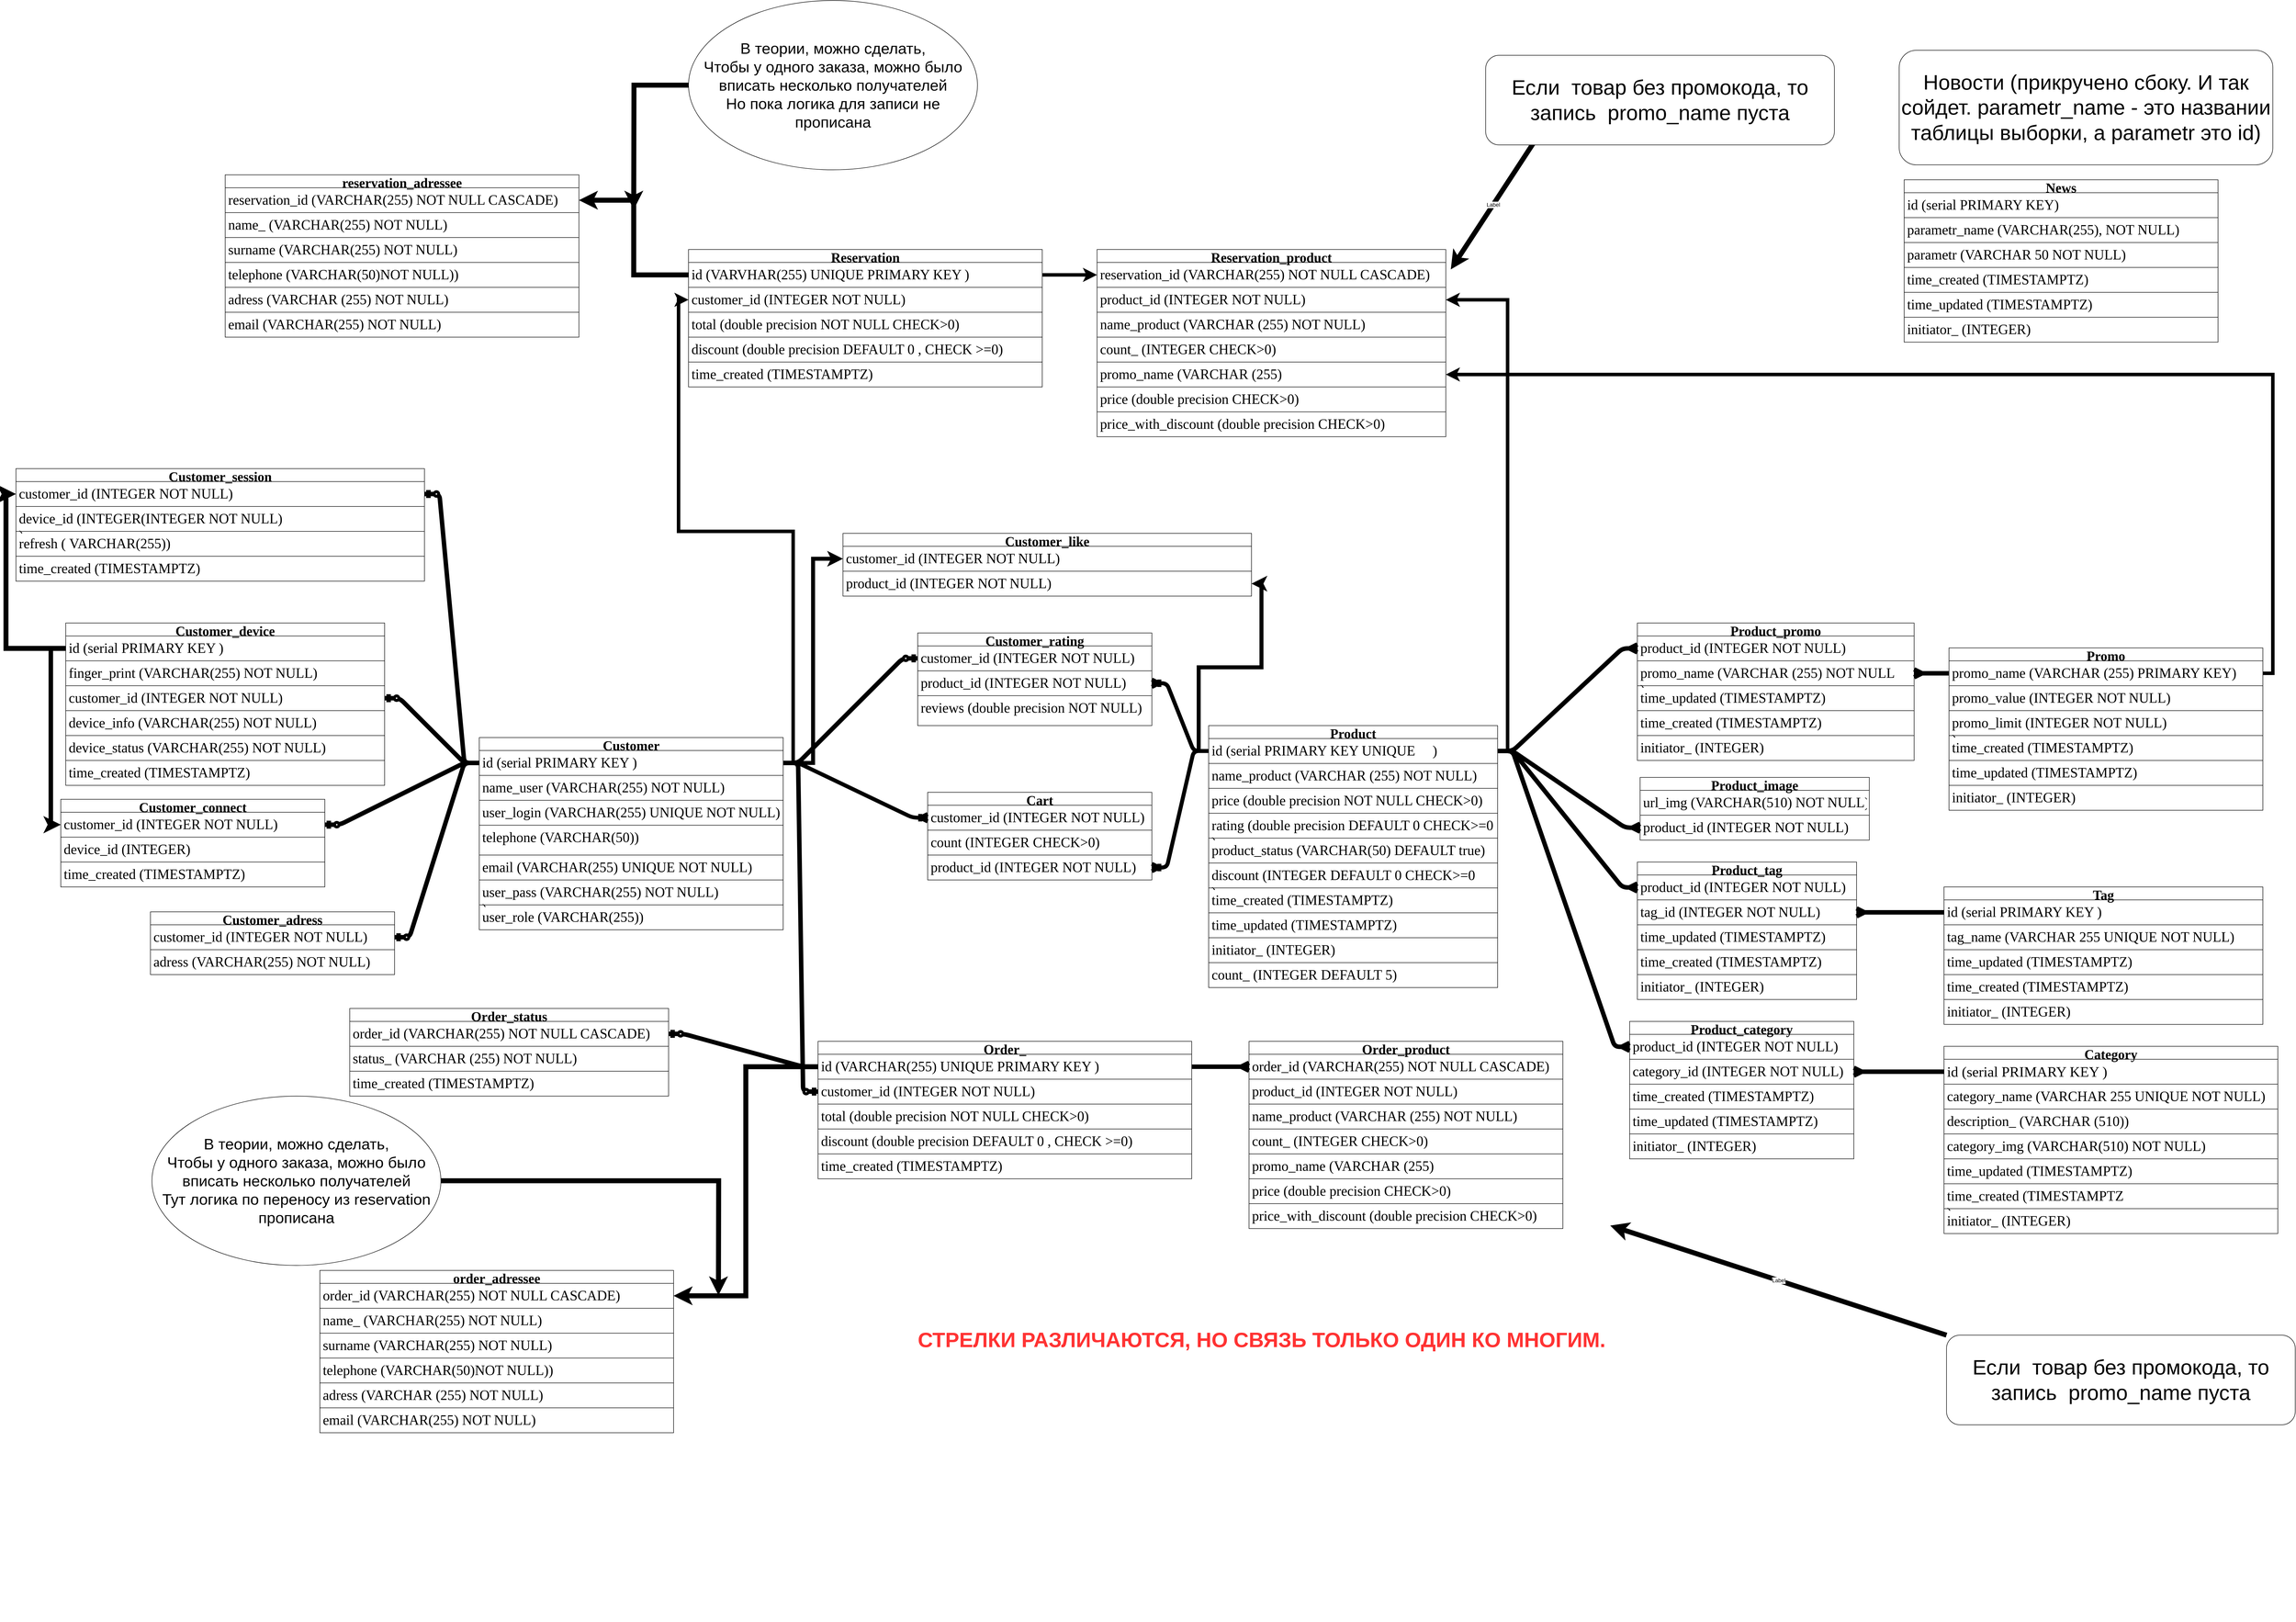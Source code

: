 <mxfile version="16.4.7" type="device"><diagram id="8T7oHLy5ZPZCXQGshV-8" name="Page-1"><mxGraphModel dx="7742" dy="5514" grid="1" gridSize="10" guides="1" tooltips="1" connect="1" arrows="1" fold="1" page="1" pageScale="1" pageWidth="1027" pageHeight="1169" math="0" shadow="0"><root><mxCell id="0"/><mxCell id="1" parent="0"/><mxCell id="Nfh3gfU3GXc7A3VOSSUT-6" value="Customer" style="swimlane;fontStyle=1;childLayout=stackLayout;horizontal=1;startSize=26;horizontalStack=0;resizeParent=1;resizeParentMax=0;resizeLast=0;collapsible=1;marginBottom=0;align=center;fontSize=27;fontFamily=Tahoma;spacingTop=0;" parent="1" vertex="1"><mxGeometry x="-950" y="280" width="610" height="386" as="geometry"><mxRectangle x="320" y="160" width="50" height="26" as="alternateBounds"/></mxGeometry></mxCell><mxCell id="Nfh3gfU3GXc7A3VOSSUT-7" value="id (serial PRIMARY KEY )" style="text;fillColor=none;spacingLeft=4;spacingRight=4;overflow=hidden;rotatable=0;points=[[0,0.5],[1,0.5]];portConstraint=eastwest;fontSize=28;fontFamily=Tahoma;strokeColor=#000000;" parent="Nfh3gfU3GXc7A3VOSSUT-6" vertex="1"><mxGeometry y="26" width="610" height="50" as="geometry"/></mxCell><mxCell id="Nfh3gfU3GXc7A3VOSSUT-8" value="name_user (VARCHAR(255) NOT NULL)" style="text;fillColor=none;spacingLeft=4;spacingRight=4;overflow=hidden;rotatable=0;points=[[0,0.5],[1,0.5]];portConstraint=eastwest;fontSize=28;fontFamily=Tahoma;strokeColor=#000000;" parent="Nfh3gfU3GXc7A3VOSSUT-6" vertex="1"><mxGeometry y="76" width="610" height="50" as="geometry"/></mxCell><mxCell id="Nfh3gfU3GXc7A3VOSSUT-9" value="user_login (VARCHAR(255) UNIQUE NOT NULL)" style="text;fillColor=none;spacingLeft=4;spacingRight=4;overflow=hidden;rotatable=0;points=[[0,0.5],[1,0.5]];portConstraint=eastwest;fontSize=28;fontFamily=Tahoma;strokeColor=#000000;" parent="Nfh3gfU3GXc7A3VOSSUT-6" vertex="1"><mxGeometry y="126" width="610" height="50" as="geometry"/></mxCell><mxCell id="Nfh3gfU3GXc7A3VOSSUT-11" value="telephone (VARCHAR(50))" style="text;fillColor=none;spacingLeft=4;spacingRight=4;overflow=hidden;rotatable=0;points=[[0,0.5],[1,0.5]];portConstraint=eastwest;fontSize=28;fontFamily=Tahoma;strokeColor=#000000;" parent="Nfh3gfU3GXc7A3VOSSUT-6" vertex="1"><mxGeometry y="176" width="610" height="60" as="geometry"/></mxCell><mxCell id="Nfh3gfU3GXc7A3VOSSUT-12" value="email (VARCHAR(255) UNIQUE NOT NULL)" style="text;fillColor=none;spacingLeft=4;spacingRight=4;overflow=hidden;rotatable=0;points=[[0,0.5],[1,0.5]];portConstraint=eastwest;fontSize=28;fontFamily=Tahoma;strokeColor=#000000;" parent="Nfh3gfU3GXc7A3VOSSUT-6" vertex="1"><mxGeometry y="236" width="610" height="50" as="geometry"/></mxCell><mxCell id="Nfh3gfU3GXc7A3VOSSUT-13" value="user_pass (VARCHAR(255) NOT NULL)&#10;)" style="text;fillColor=none;spacingLeft=4;spacingRight=4;overflow=hidden;rotatable=0;points=[[0,0.5],[1,0.5]];portConstraint=eastwest;fontSize=28;fontFamily=Tahoma;strokeColor=#000000;" parent="Nfh3gfU3GXc7A3VOSSUT-6" vertex="1"><mxGeometry y="286" width="610" height="50" as="geometry"/></mxCell><mxCell id="Nfh3gfU3GXc7A3VOSSUT-14" value="user_role (VARCHAR(255)) " style="text;fillColor=none;spacingLeft=4;spacingRight=4;overflow=hidden;rotatable=0;points=[[0,0.5],[1,0.5]];portConstraint=eastwest;fontSize=28;fontFamily=Tahoma;strokeColor=#000000;" parent="Nfh3gfU3GXc7A3VOSSUT-6" vertex="1"><mxGeometry y="336" width="610" height="50" as="geometry"/></mxCell><mxCell id="Nfh3gfU3GXc7A3VOSSUT-27" value="Order_" style="swimlane;fontStyle=1;childLayout=stackLayout;horizontal=1;startSize=26;horizontalStack=0;resizeParent=1;resizeParentMax=0;resizeLast=0;collapsible=1;marginBottom=0;align=center;fontSize=27;fontFamily=Tahoma;spacingTop=0;" parent="1" vertex="1"><mxGeometry x="-270" y="890" width="750" height="276" as="geometry"><mxRectangle x="320" y="160" width="50" height="26" as="alternateBounds"/></mxGeometry></mxCell><mxCell id="Nfh3gfU3GXc7A3VOSSUT-28" value="id (VARCHAR(255) UNIQUE PRIMARY KEY )" style="text;fillColor=none;spacingLeft=4;spacingRight=4;overflow=hidden;rotatable=0;points=[[0,0.5],[1,0.5]];portConstraint=eastwest;fontSize=28;fontFamily=Tahoma;strokeColor=#000000;" parent="Nfh3gfU3GXc7A3VOSSUT-27" vertex="1"><mxGeometry y="26" width="750" height="50" as="geometry"/></mxCell><mxCell id="Nfh3gfU3GXc7A3VOSSUT-29" value="customer_id (INTEGER NOT NULL)" style="text;fillColor=none;spacingLeft=4;spacingRight=4;overflow=hidden;rotatable=0;points=[[0,0.5],[1,0.5]];portConstraint=eastwest;fontSize=28;fontFamily=Tahoma;strokeColor=#000000;" parent="Nfh3gfU3GXc7A3VOSSUT-27" vertex="1"><mxGeometry y="76" width="750" height="50" as="geometry"/></mxCell><mxCell id="xLQm5AG5BWoZ6saXXIJd-45" value="total (double precision NOT NULL CHECK&gt;0)&#10;" style="text;fillColor=none;spacingLeft=4;spacingRight=4;overflow=hidden;rotatable=0;points=[[0,0.5],[1,0.5]];portConstraint=eastwest;fontSize=28;fontFamily=Tahoma;strokeColor=#000000;" parent="Nfh3gfU3GXc7A3VOSSUT-27" vertex="1"><mxGeometry y="126" width="750" height="50" as="geometry"/></mxCell><mxCell id="xLQm5AG5BWoZ6saXXIJd-64" value="discount (double precision DEFAULT 0 , CHECK &gt;=0)" style="text;fillColor=none;spacingLeft=4;spacingRight=4;overflow=hidden;rotatable=0;points=[[0,0.5],[1,0.5]];portConstraint=eastwest;fontSize=28;fontFamily=Tahoma;strokeColor=#000000;" parent="Nfh3gfU3GXc7A3VOSSUT-27" vertex="1"><mxGeometry y="176" width="750" height="50" as="geometry"/></mxCell><mxCell id="xLQm5AG5BWoZ6saXXIJd-49" value="time_created (TIMESTAMPTZ)" style="text;fillColor=none;spacingLeft=4;spacingRight=4;overflow=hidden;rotatable=0;points=[[0,0.5],[1,0.5]];portConstraint=eastwest;fontSize=28;fontFamily=Tahoma;strokeColor=#000000;" parent="Nfh3gfU3GXc7A3VOSSUT-27" vertex="1"><mxGeometry y="226" width="750" height="50" as="geometry"/></mxCell><mxCell id="Nfh3gfU3GXc7A3VOSSUT-35" value="Customer_rating" style="swimlane;fontStyle=1;childLayout=stackLayout;horizontal=1;startSize=26;horizontalStack=0;resizeParent=1;resizeParentMax=0;resizeLast=0;collapsible=1;marginBottom=0;align=center;fontSize=27;fontFamily=Tahoma;spacingTop=0;" parent="1" vertex="1"><mxGeometry x="-70" y="70" width="470" height="186" as="geometry"><mxRectangle x="320" y="160" width="50" height="26" as="alternateBounds"/></mxGeometry></mxCell><mxCell id="Nfh3gfU3GXc7A3VOSSUT-37" value="customer_id (INTEGER NOT NULL)" style="text;fillColor=none;spacingLeft=4;spacingRight=4;overflow=hidden;rotatable=0;points=[[0,0.5],[1,0.5]];portConstraint=eastwest;fontSize=28;fontFamily=Tahoma;strokeColor=#000000;" parent="Nfh3gfU3GXc7A3VOSSUT-35" vertex="1"><mxGeometry y="26" width="470" height="50" as="geometry"/></mxCell><mxCell id="Nfh3gfU3GXc7A3VOSSUT-38" value="product_id (INTEGER NOT NULL)" style="text;fillColor=none;spacingLeft=4;spacingRight=4;overflow=hidden;rotatable=0;points=[[0,0.5],[1,0.5]];portConstraint=eastwest;fontSize=28;fontFamily=Tahoma;strokeColor=#000000;" parent="Nfh3gfU3GXc7A3VOSSUT-35" vertex="1"><mxGeometry y="76" width="470" height="50" as="geometry"/></mxCell><mxCell id="Nfh3gfU3GXc7A3VOSSUT-39" value="reviews (double precision NOT NULL)" style="text;fillColor=none;spacingLeft=4;spacingRight=4;overflow=hidden;rotatable=0;points=[[0,0.5],[1,0.5]];portConstraint=eastwest;fontSize=28;fontFamily=Tahoma;strokeColor=#000000;" parent="Nfh3gfU3GXc7A3VOSSUT-35" vertex="1"><mxGeometry y="126" width="470" height="60" as="geometry"/></mxCell><mxCell id="Nfh3gfU3GXc7A3VOSSUT-40" value="Cart" style="swimlane;fontStyle=1;childLayout=stackLayout;horizontal=1;startSize=26;horizontalStack=0;resizeParent=1;resizeParentMax=0;resizeLast=0;collapsible=1;marginBottom=0;align=center;fontSize=27;fontFamily=Tahoma;spacingTop=0;" parent="1" vertex="1"><mxGeometry x="-50" y="390" width="450" height="176" as="geometry"><mxRectangle x="320" y="160" width="50" height="26" as="alternateBounds"/></mxGeometry></mxCell><mxCell id="Nfh3gfU3GXc7A3VOSSUT-41" value="customer_id (INTEGER NOT NULL)" style="text;fillColor=none;spacingLeft=4;spacingRight=4;overflow=hidden;rotatable=0;points=[[0,0.5],[1,0.5]];portConstraint=eastwest;fontSize=28;fontFamily=Tahoma;strokeColor=#000000;" parent="Nfh3gfU3GXc7A3VOSSUT-40" vertex="1"><mxGeometry y="26" width="450" height="50" as="geometry"/></mxCell><mxCell id="PYxI4mds0zeZuIp0i4J6-1" value="count (INTEGER CHECK&gt;0)&#10;" style="text;fillColor=none;spacingLeft=4;spacingRight=4;overflow=hidden;rotatable=0;points=[[0,0.5],[1,0.5]];portConstraint=eastwest;fontSize=28;fontFamily=Tahoma;strokeColor=#000000;" parent="Nfh3gfU3GXc7A3VOSSUT-40" vertex="1"><mxGeometry y="76" width="450" height="50" as="geometry"/></mxCell><mxCell id="Nfh3gfU3GXc7A3VOSSUT-42" value="product_id (INTEGER NOT NULL)&#10;" style="text;fillColor=none;spacingLeft=4;spacingRight=4;overflow=hidden;rotatable=0;points=[[0,0.5],[1,0.5]];portConstraint=eastwest;fontSize=28;fontFamily=Tahoma;strokeColor=#000000;" parent="Nfh3gfU3GXc7A3VOSSUT-40" vertex="1"><mxGeometry y="126" width="450" height="50" as="geometry"/></mxCell><mxCell id="Nfh3gfU3GXc7A3VOSSUT-44" value="Order_product" style="swimlane;fontStyle=1;childLayout=stackLayout;horizontal=1;startSize=26;horizontalStack=0;resizeParent=1;resizeParentMax=0;resizeLast=0;collapsible=1;marginBottom=0;align=center;fontSize=27;fontFamily=Tahoma;spacingTop=0;" parent="1" vertex="1"><mxGeometry x="595" y="890" width="630" height="376" as="geometry"><mxRectangle x="320" y="160" width="50" height="26" as="alternateBounds"/></mxGeometry></mxCell><mxCell id="Nfh3gfU3GXc7A3VOSSUT-45" value="order_id (VARCHAR(255) NOT NULL CASCADE)" style="text;fillColor=none;spacingLeft=4;spacingRight=4;overflow=hidden;rotatable=0;points=[[0,0.5],[1,0.5]];portConstraint=eastwest;fontSize=28;fontFamily=Tahoma;strokeColor=#000000;" parent="Nfh3gfU3GXc7A3VOSSUT-44" vertex="1"><mxGeometry y="26" width="630" height="50" as="geometry"/></mxCell><mxCell id="Nfh3gfU3GXc7A3VOSSUT-46" value="product_id (INTEGER NOT NULL)" style="text;fillColor=none;spacingLeft=4;spacingRight=4;overflow=hidden;rotatable=0;points=[[0,0.5],[1,0.5]];portConstraint=eastwest;fontSize=28;fontFamily=Tahoma;strokeColor=#000000;" parent="Nfh3gfU3GXc7A3VOSSUT-44" vertex="1"><mxGeometry y="76" width="630" height="50" as="geometry"/></mxCell><mxCell id="C_62gq4inR29aHiLHCQF-1" value="name_product (VARCHAR (255) NOT NULL)" style="text;fillColor=none;spacingLeft=4;spacingRight=4;overflow=hidden;rotatable=0;points=[[0,0.5],[1,0.5]];portConstraint=eastwest;fontSize=28;fontFamily=Tahoma;strokeColor=#000000;" parent="Nfh3gfU3GXc7A3VOSSUT-44" vertex="1"><mxGeometry y="126" width="630" height="50" as="geometry"/></mxCell><mxCell id="xLQm5AG5BWoZ6saXXIJd-53" value="count_ (INTEGER CHECK&gt;0)" style="text;fillColor=none;spacingLeft=4;spacingRight=4;overflow=hidden;rotatable=0;points=[[0,0.5],[1,0.5]];portConstraint=eastwest;fontSize=28;fontFamily=Tahoma;strokeColor=#000000;" parent="Nfh3gfU3GXc7A3VOSSUT-44" vertex="1"><mxGeometry y="176" width="630" height="50" as="geometry"/></mxCell><mxCell id="xLQm5AG5BWoZ6saXXIJd-54" value="promo_name (VARCHAR (255)" style="text;fillColor=none;spacingLeft=4;spacingRight=4;overflow=hidden;rotatable=0;points=[[0,0.5],[1,0.5]];portConstraint=eastwest;fontSize=28;fontFamily=Tahoma;strokeColor=#000000;" parent="Nfh3gfU3GXc7A3VOSSUT-44" vertex="1"><mxGeometry y="226" width="630" height="50" as="geometry"/></mxCell><mxCell id="xLQm5AG5BWoZ6saXXIJd-50" value="price (double precision CHECK&gt;0)" style="text;fillColor=none;spacingLeft=4;spacingRight=4;overflow=hidden;rotatable=0;points=[[0,0.5],[1,0.5]];portConstraint=eastwest;fontSize=28;fontFamily=Tahoma;strokeColor=#000000;" parent="Nfh3gfU3GXc7A3VOSSUT-44" vertex="1"><mxGeometry y="276" width="630" height="50" as="geometry"/></mxCell><mxCell id="C_62gq4inR29aHiLHCQF-2" value="price_with_discount (double precision CHECK&gt;0)" style="text;fillColor=none;spacingLeft=4;spacingRight=4;overflow=hidden;rotatable=0;points=[[0,0.5],[1,0.5]];portConstraint=eastwest;fontSize=28;fontFamily=Tahoma;strokeColor=#000000;" parent="Nfh3gfU3GXc7A3VOSSUT-44" vertex="1"><mxGeometry y="326" width="630" height="50" as="geometry"/></mxCell><mxCell id="Nfh3gfU3GXc7A3VOSSUT-49" value="Product" style="swimlane;fontStyle=1;childLayout=stackLayout;horizontal=1;startSize=26;horizontalStack=0;resizeParent=1;resizeParentMax=0;resizeLast=0;collapsible=1;marginBottom=0;align=center;fontSize=27;fontFamily=Tahoma;spacingTop=0;" parent="1" vertex="1"><mxGeometry x="514" y="256" width="580" height="526" as="geometry"><mxRectangle x="320" y="160" width="50" height="26" as="alternateBounds"/></mxGeometry></mxCell><mxCell id="Nfh3gfU3GXc7A3VOSSUT-50" value="id (serial PRIMARY KEY UNIQUE     )" style="text;fillColor=none;spacingLeft=4;spacingRight=4;overflow=hidden;rotatable=0;points=[[0,0.5],[1,0.5]];portConstraint=eastwest;fontSize=28;fontFamily=Tahoma;strokeColor=#000000;" parent="Nfh3gfU3GXc7A3VOSSUT-49" vertex="1"><mxGeometry y="26" width="580" height="50" as="geometry"/></mxCell><mxCell id="Nfh3gfU3GXc7A3VOSSUT-51" value="name_product (VARCHAR (255) NOT NULL)" style="text;fillColor=none;spacingLeft=4;spacingRight=4;overflow=hidden;rotatable=0;points=[[0,0.5],[1,0.5]];portConstraint=eastwest;fontSize=28;fontFamily=Tahoma;strokeColor=#000000;" parent="Nfh3gfU3GXc7A3VOSSUT-49" vertex="1"><mxGeometry y="76" width="580" height="50" as="geometry"/></mxCell><mxCell id="Nfh3gfU3GXc7A3VOSSUT-52" value="price (double precision NOT NULL CHECK&gt;0)" style="text;fillColor=none;spacingLeft=4;spacingRight=4;overflow=hidden;rotatable=0;points=[[0,0.5],[1,0.5]];portConstraint=eastwest;fontSize=28;fontFamily=Tahoma;strokeColor=#000000;" parent="Nfh3gfU3GXc7A3VOSSUT-49" vertex="1"><mxGeometry y="126" width="580" height="50" as="geometry"/></mxCell><mxCell id="Nfh3gfU3GXc7A3VOSSUT-54" value="rating (double precision DEFAULT 0 CHECK&gt;=0&#10;)" style="text;fillColor=none;spacingLeft=4;spacingRight=4;overflow=hidden;rotatable=0;points=[[0,0.5],[1,0.5]];portConstraint=eastwest;fontSize=28;fontFamily=Tahoma;strokeColor=#000000;" parent="Nfh3gfU3GXc7A3VOSSUT-49" vertex="1"><mxGeometry y="176" width="580" height="50" as="geometry"/></mxCell><mxCell id="3TOFUX3folSDZuxye6RS-1" value="product_status (VARCHAR(50) DEFAULT true)" style="text;fillColor=none;spacingLeft=4;spacingRight=4;overflow=hidden;rotatable=0;points=[[0,0.5],[1,0.5]];portConstraint=eastwest;fontSize=28;fontFamily=Tahoma;strokeColor=#000000;" parent="Nfh3gfU3GXc7A3VOSSUT-49" vertex="1"><mxGeometry y="226" width="580" height="50" as="geometry"/></mxCell><mxCell id="C_62gq4inR29aHiLHCQF-3" value="discount (INTEGER DEFAULT 0 CHECK&gt;=0&#10;)" style="text;fillColor=none;spacingLeft=4;spacingRight=4;overflow=hidden;rotatable=0;points=[[0,0.5],[1,0.5]];portConstraint=eastwest;fontSize=28;fontFamily=Tahoma;strokeColor=#000000;" parent="Nfh3gfU3GXc7A3VOSSUT-49" vertex="1"><mxGeometry y="276" width="580" height="50" as="geometry"/></mxCell><mxCell id="e7Lqw_Cp_PCqy06TnhGw-17" value="time_created (TIMESTAMPTZ)" style="text;fillColor=none;spacingLeft=4;spacingRight=4;overflow=hidden;rotatable=0;points=[[0,0.5],[1,0.5]];portConstraint=eastwest;fontSize=28;fontFamily=Tahoma;strokeColor=#000000;" parent="Nfh3gfU3GXc7A3VOSSUT-49" vertex="1"><mxGeometry y="326" width="580" height="50" as="geometry"/></mxCell><mxCell id="e7Lqw_Cp_PCqy06TnhGw-18" value="time_updated (TIMESTAMPTZ)" style="text;fillColor=none;spacingLeft=4;spacingRight=4;overflow=hidden;rotatable=0;points=[[0,0.5],[1,0.5]];portConstraint=eastwest;fontSize=28;fontFamily=Tahoma;strokeColor=#000000;" parent="Nfh3gfU3GXc7A3VOSSUT-49" vertex="1"><mxGeometry y="376" width="580" height="50" as="geometry"/></mxCell><mxCell id="MgQolhnz33nWjHbX1Icx-8" value="initiator_ (INTEGER)" style="text;fillColor=none;spacingLeft=4;spacingRight=4;overflow=hidden;rotatable=0;points=[[0,0.5],[1,0.5]];portConstraint=eastwest;fontSize=28;fontFamily=Tahoma;strokeColor=#000000;" parent="Nfh3gfU3GXc7A3VOSSUT-49" vertex="1"><mxGeometry y="426" width="580" height="50" as="geometry"/></mxCell><mxCell id="KBE7LpjtbINYVOIgCVQG-1" value="count_ (INTEGER DEFAULT 5)" style="text;fillColor=none;spacingLeft=4;spacingRight=4;overflow=hidden;rotatable=0;points=[[0,0.5],[1,0.5]];portConstraint=eastwest;fontSize=28;fontFamily=Tahoma;strokeColor=#000000;" parent="Nfh3gfU3GXc7A3VOSSUT-49" vertex="1"><mxGeometry y="476" width="580" height="50" as="geometry"/></mxCell><mxCell id="Nfh3gfU3GXc7A3VOSSUT-57" value="Product_promo" style="swimlane;fontStyle=1;childLayout=stackLayout;horizontal=1;startSize=26;horizontalStack=0;resizeParent=1;resizeParentMax=0;resizeLast=0;collapsible=1;marginBottom=0;align=center;fontSize=27;fontFamily=Tahoma;spacingTop=0;" parent="1" vertex="1"><mxGeometry x="1374.5" y="50" width="555.5" height="276" as="geometry"><mxRectangle x="320" y="160" width="50" height="26" as="alternateBounds"/></mxGeometry></mxCell><mxCell id="Nfh3gfU3GXc7A3VOSSUT-58" value="product_id (INTEGER NOT NULL)" style="text;fillColor=none;spacingLeft=4;spacingRight=4;overflow=hidden;rotatable=0;points=[[0,0.5],[1,0.5]];portConstraint=eastwest;fontSize=28;fontFamily=Tahoma;strokeColor=#000000;" parent="Nfh3gfU3GXc7A3VOSSUT-57" vertex="1"><mxGeometry y="26" width="555.5" height="50" as="geometry"/></mxCell><mxCell id="Nfh3gfU3GXc7A3VOSSUT-59" value="promo_name (VARCHAR (255) NOT NULL&#10;)" style="text;fillColor=none;spacingLeft=4;spacingRight=4;overflow=hidden;rotatable=0;points=[[0,0.5],[1,0.5]];portConstraint=eastwest;fontSize=28;fontFamily=Tahoma;strokeColor=#000000;" parent="Nfh3gfU3GXc7A3VOSSUT-57" vertex="1"><mxGeometry y="76" width="555.5" height="50" as="geometry"/></mxCell><mxCell id="e7Lqw_Cp_PCqy06TnhGw-12" value="time_updated (TIMESTAMPTZ)" style="text;fillColor=none;spacingLeft=4;spacingRight=4;overflow=hidden;rotatable=0;points=[[0,0.5],[1,0.5]];portConstraint=eastwest;fontSize=28;fontFamily=Tahoma;strokeColor=#000000;" parent="Nfh3gfU3GXc7A3VOSSUT-57" vertex="1"><mxGeometry y="126" width="555.5" height="50" as="geometry"/></mxCell><mxCell id="e7Lqw_Cp_PCqy06TnhGw-11" value="time_created (TIMESTAMPTZ)" style="text;fillColor=none;spacingLeft=4;spacingRight=4;overflow=hidden;rotatable=0;points=[[0,0.5],[1,0.5]];portConstraint=eastwest;fontSize=28;fontFamily=Tahoma;strokeColor=#000000;" parent="Nfh3gfU3GXc7A3VOSSUT-57" vertex="1"><mxGeometry y="176" width="555.5" height="50" as="geometry"/></mxCell><mxCell id="e7Lqw_Cp_PCqy06TnhGw-27" value="initiator_ (INTEGER)" style="text;fillColor=none;spacingLeft=4;spacingRight=4;overflow=hidden;rotatable=0;points=[[0,0.5],[1,0.5]];portConstraint=eastwest;fontSize=28;fontFamily=Tahoma;strokeColor=#000000;" parent="Nfh3gfU3GXc7A3VOSSUT-57" vertex="1"><mxGeometry y="226" width="555.5" height="50" as="geometry"/></mxCell><mxCell id="Nfh3gfU3GXc7A3VOSSUT-63" value="Promo" style="swimlane;fontStyle=1;childLayout=stackLayout;horizontal=1;startSize=26;horizontalStack=0;resizeParent=1;resizeParentMax=0;resizeLast=0;collapsible=1;marginBottom=0;align=center;fontSize=27;fontFamily=Tahoma;spacingTop=0;" parent="1" vertex="1"><mxGeometry x="2000" y="100" width="630" height="326" as="geometry"><mxRectangle x="320" y="160" width="50" height="26" as="alternateBounds"/></mxGeometry></mxCell><mxCell id="Nfh3gfU3GXc7A3VOSSUT-65" value="promo_name (VARCHAR (255) PRIMARY KEY)" style="text;fillColor=none;spacingLeft=4;spacingRight=4;overflow=hidden;rotatable=0;points=[[0,0.5],[1,0.5]];portConstraint=eastwest;fontSize=28;fontFamily=Tahoma;strokeColor=#000000;" parent="Nfh3gfU3GXc7A3VOSSUT-63" vertex="1"><mxGeometry y="26" width="630" height="50" as="geometry"/></mxCell><mxCell id="Nfh3gfU3GXc7A3VOSSUT-66" value="promo_value (INTEGER NOT NULL)" style="text;fillColor=none;spacingLeft=4;spacingRight=4;overflow=hidden;rotatable=0;points=[[0,0.5],[1,0.5]];portConstraint=eastwest;fontSize=28;fontFamily=Tahoma;strokeColor=#000000;" parent="Nfh3gfU3GXc7A3VOSSUT-63" vertex="1"><mxGeometry y="76" width="630" height="50" as="geometry"/></mxCell><mxCell id="MgQolhnz33nWjHbX1Icx-5" value="promo_limit (INTEGER NOT NULL)&#10;)" style="text;fillColor=none;spacingLeft=4;spacingRight=4;overflow=hidden;rotatable=0;points=[[0,0.5],[1,0.5]];portConstraint=eastwest;fontSize=28;fontFamily=Tahoma;strokeColor=#000000;" parent="Nfh3gfU3GXc7A3VOSSUT-63" vertex="1"><mxGeometry y="126" width="630" height="50" as="geometry"/></mxCell><mxCell id="e7Lqw_Cp_PCqy06TnhGw-1" value="time_created (TIMESTAMPTZ)" style="text;fillColor=none;spacingLeft=4;spacingRight=4;overflow=hidden;rotatable=0;points=[[0,0.5],[1,0.5]];portConstraint=eastwest;fontSize=28;fontFamily=Tahoma;strokeColor=#000000;" parent="Nfh3gfU3GXc7A3VOSSUT-63" vertex="1"><mxGeometry y="176" width="630" height="50" as="geometry"/></mxCell><mxCell id="e7Lqw_Cp_PCqy06TnhGw-2" value="time_updated (TIMESTAMPTZ)" style="text;fillColor=none;spacingLeft=4;spacingRight=4;overflow=hidden;rotatable=0;points=[[0,0.5],[1,0.5]];portConstraint=eastwest;fontSize=28;fontFamily=Tahoma;strokeColor=#000000;" parent="Nfh3gfU3GXc7A3VOSSUT-63" vertex="1"><mxGeometry y="226" width="630" height="50" as="geometry"/></mxCell><mxCell id="e7Lqw_Cp_PCqy06TnhGw-26" value="initiator_ (INTEGER)" style="text;fillColor=none;spacingLeft=4;spacingRight=4;overflow=hidden;rotatable=0;points=[[0,0.5],[1,0.5]];portConstraint=eastwest;fontSize=28;fontFamily=Tahoma;strokeColor=#000000;" parent="Nfh3gfU3GXc7A3VOSSUT-63" vertex="1"><mxGeometry y="276" width="630" height="50" as="geometry"/></mxCell><mxCell id="Nfh3gfU3GXc7A3VOSSUT-67" value="Product_image" style="swimlane;fontStyle=1;childLayout=stackLayout;horizontal=1;startSize=26;horizontalStack=0;resizeParent=1;resizeParentMax=0;resizeLast=0;collapsible=1;marginBottom=0;align=center;fontSize=27;fontFamily=Tahoma;spacingTop=0;" parent="1" vertex="1"><mxGeometry x="1380" y="360" width="460" height="126" as="geometry"><mxRectangle x="320" y="160" width="50" height="26" as="alternateBounds"/></mxGeometry></mxCell><mxCell id="Nfh3gfU3GXc7A3VOSSUT-68" value="url_img (VARCHAR(510) NOT NULL)" style="text;fillColor=none;spacingLeft=4;spacingRight=4;overflow=hidden;rotatable=0;points=[[0,0.5],[1,0.5]];portConstraint=eastwest;fontSize=28;fontFamily=Tahoma;strokeColor=#000000;" parent="Nfh3gfU3GXc7A3VOSSUT-67" vertex="1"><mxGeometry y="26" width="460" height="50" as="geometry"/></mxCell><mxCell id="Nfh3gfU3GXc7A3VOSSUT-69" value="product_id (INTEGER NOT NULL)" style="text;fillColor=none;spacingLeft=4;spacingRight=4;overflow=hidden;rotatable=0;points=[[0,0.5],[1,0.5]];portConstraint=eastwest;fontSize=28;fontFamily=Tahoma;strokeColor=#000000;" parent="Nfh3gfU3GXc7A3VOSSUT-67" vertex="1"><mxGeometry y="76" width="460" height="50" as="geometry"/></mxCell><mxCell id="Nfh3gfU3GXc7A3VOSSUT-70" value="Product_category" style="swimlane;fontStyle=1;childLayout=stackLayout;horizontal=1;startSize=26;horizontalStack=0;resizeParent=1;resizeParentMax=0;resizeLast=0;collapsible=1;marginBottom=0;align=center;fontSize=27;fontFamily=Tahoma;spacingTop=0;" parent="1" vertex="1"><mxGeometry x="1359" y="850" width="450" height="276" as="geometry"><mxRectangle x="320" y="160" width="50" height="26" as="alternateBounds"/></mxGeometry></mxCell><mxCell id="Nfh3gfU3GXc7A3VOSSUT-71" value="product_id (INTEGER NOT NULL)" style="text;fillColor=none;spacingLeft=4;spacingRight=4;overflow=hidden;rotatable=0;points=[[0,0.5],[1,0.5]];portConstraint=eastwest;fontSize=28;fontFamily=Tahoma;strokeColor=#000000;" parent="Nfh3gfU3GXc7A3VOSSUT-70" vertex="1"><mxGeometry y="26" width="450" height="50" as="geometry"/></mxCell><mxCell id="Nfh3gfU3GXc7A3VOSSUT-72" value="category_id (INTEGER NOT NULL)" style="text;fillColor=none;spacingLeft=4;spacingRight=4;overflow=hidden;rotatable=0;points=[[0,0.5],[1,0.5]];portConstraint=eastwest;fontSize=28;fontFamily=Tahoma;strokeColor=#000000;" parent="Nfh3gfU3GXc7A3VOSSUT-70" vertex="1"><mxGeometry y="76" width="450" height="50" as="geometry"/></mxCell><mxCell id="e7Lqw_Cp_PCqy06TnhGw-7" value="time_created (TIMESTAMPTZ)" style="text;fillColor=none;spacingLeft=4;spacingRight=4;overflow=hidden;rotatable=0;points=[[0,0.5],[1,0.5]];portConstraint=eastwest;fontSize=28;fontFamily=Tahoma;strokeColor=#000000;" parent="Nfh3gfU3GXc7A3VOSSUT-70" vertex="1"><mxGeometry y="126" width="450" height="50" as="geometry"/></mxCell><mxCell id="e7Lqw_Cp_PCqy06TnhGw-8" value="time_updated (TIMESTAMPTZ)" style="text;fillColor=none;spacingLeft=4;spacingRight=4;overflow=hidden;rotatable=0;points=[[0,0.5],[1,0.5]];portConstraint=eastwest;fontSize=28;fontFamily=Tahoma;strokeColor=#000000;" parent="Nfh3gfU3GXc7A3VOSSUT-70" vertex="1"><mxGeometry y="176" width="450" height="50" as="geometry"/></mxCell><mxCell id="e7Lqw_Cp_PCqy06TnhGw-25" value="initiator_ (INTEGER)" style="text;fillColor=none;spacingLeft=4;spacingRight=4;overflow=hidden;rotatable=0;points=[[0,0.5],[1,0.5]];portConstraint=eastwest;fontSize=28;fontFamily=Tahoma;strokeColor=#000000;" parent="Nfh3gfU3GXc7A3VOSSUT-70" vertex="1"><mxGeometry y="226" width="450" height="50" as="geometry"/></mxCell><mxCell id="Nfh3gfU3GXc7A3VOSSUT-73" value="Category" style="swimlane;fontStyle=1;childLayout=stackLayout;horizontal=1;startSize=26;horizontalStack=0;resizeParent=1;resizeParentMax=0;resizeLast=0;collapsible=1;marginBottom=0;align=center;fontSize=27;fontFamily=Tahoma;spacingTop=0;" parent="1" vertex="1"><mxGeometry x="1990" y="900" width="670" height="376" as="geometry"><mxRectangle x="320" y="160" width="50" height="26" as="alternateBounds"/></mxGeometry></mxCell><mxCell id="Nfh3gfU3GXc7A3VOSSUT-74" value="id (serial PRIMARY KEY )" style="text;fillColor=none;spacingLeft=4;spacingRight=4;overflow=hidden;rotatable=0;points=[[0,0.5],[1,0.5]];portConstraint=eastwest;fontSize=29;fontFamily=Tahoma;strokeColor=#000000;" parent="Nfh3gfU3GXc7A3VOSSUT-73" vertex="1"><mxGeometry y="26" width="670" height="50" as="geometry"/></mxCell><mxCell id="Nfh3gfU3GXc7A3VOSSUT-75" value="category_name (VARCHAR 255 UNIQUE NOT NULL)" style="text;fillColor=none;spacingLeft=4;spacingRight=4;overflow=hidden;rotatable=0;points=[[0,0.5],[1,0.5]];portConstraint=eastwest;fontSize=28;fontFamily=Tahoma;strokeColor=#000000;" parent="Nfh3gfU3GXc7A3VOSSUT-73" vertex="1"><mxGeometry y="76" width="670" height="50" as="geometry"/></mxCell><mxCell id="Nfh3gfU3GXc7A3VOSSUT-76" value="description_ (VARCHAR (510))" style="text;fillColor=none;spacingLeft=4;spacingRight=4;overflow=hidden;rotatable=0;points=[[0,0.5],[1,0.5]];portConstraint=eastwest;fontSize=28;fontFamily=Tahoma;strokeColor=#000000;" parent="Nfh3gfU3GXc7A3VOSSUT-73" vertex="1"><mxGeometry y="126" width="670" height="50" as="geometry"/></mxCell><mxCell id="Nfh3gfU3GXc7A3VOSSUT-83" value="category_img (VARCHAR(510) NOT NULL)" style="text;fillColor=none;spacingLeft=4;spacingRight=4;overflow=hidden;rotatable=0;points=[[0,0.5],[1,0.5]];portConstraint=eastwest;fontSize=28;fontFamily=Tahoma;strokeColor=#000000;" parent="Nfh3gfU3GXc7A3VOSSUT-73" vertex="1"><mxGeometry y="176" width="670" height="50" as="geometry"/></mxCell><mxCell id="e7Lqw_Cp_PCqy06TnhGw-6" value="time_updated (TIMESTAMPTZ)" style="text;fillColor=none;spacingLeft=4;spacingRight=4;overflow=hidden;rotatable=0;points=[[0,0.5],[1,0.5]];portConstraint=eastwest;fontSize=28;fontFamily=Tahoma;strokeColor=#000000;" parent="Nfh3gfU3GXc7A3VOSSUT-73" vertex="1"><mxGeometry y="226" width="670" height="50" as="geometry"/></mxCell><mxCell id="e7Lqw_Cp_PCqy06TnhGw-5" value="time_created (TIMESTAMPTZ&#10;)" style="text;fillColor=none;spacingLeft=4;spacingRight=4;overflow=hidden;rotatable=0;points=[[0,0.5],[1,0.5]];portConstraint=eastwest;fontSize=28;fontFamily=Tahoma;strokeColor=#000000;" parent="Nfh3gfU3GXc7A3VOSSUT-73" vertex="1"><mxGeometry y="276" width="670" height="50" as="geometry"/></mxCell><mxCell id="e7Lqw_Cp_PCqy06TnhGw-20" value="initiator_ (INTEGER)" style="text;fillColor=none;spacingLeft=4;spacingRight=4;overflow=hidden;rotatable=0;points=[[0,0.5],[1,0.5]];portConstraint=eastwest;fontSize=28;fontFamily=Tahoma;strokeColor=#000000;" parent="Nfh3gfU3GXc7A3VOSSUT-73" vertex="1"><mxGeometry y="326" width="670" height="50" as="geometry"/></mxCell><mxCell id="Nfh3gfU3GXc7A3VOSSUT-78" value="Customer_device" style="swimlane;fontStyle=1;childLayout=stackLayout;horizontal=1;startSize=26;horizontalStack=0;resizeParent=1;resizeParentMax=0;resizeLast=0;collapsible=1;marginBottom=0;align=center;fontSize=27;fontFamily=Tahoma;spacingTop=0;" parent="1" vertex="1"><mxGeometry x="-1780" y="50" width="640" height="326" as="geometry"><mxRectangle x="320" y="160" width="50" height="26" as="alternateBounds"/></mxGeometry></mxCell><mxCell id="KBE7LpjtbINYVOIgCVQG-7" value="id (serial PRIMARY KEY )" style="text;fillColor=none;spacingLeft=4;spacingRight=4;overflow=hidden;rotatable=0;points=[[0,0.5],[1,0.5]];portConstraint=eastwest;fontSize=28;fontFamily=Tahoma;strokeColor=#000000;" parent="Nfh3gfU3GXc7A3VOSSUT-78" vertex="1"><mxGeometry y="26" width="640" height="50" as="geometry"/></mxCell><mxCell id="KBE7LpjtbINYVOIgCVQG-18" value="finger_print (VARCHAR(255) NOT NULL)" style="text;fillColor=none;spacingLeft=4;spacingRight=4;overflow=hidden;rotatable=0;points=[[0,0.5],[1,0.5]];portConstraint=eastwest;fontSize=28;fontFamily=Tahoma;strokeColor=#000000;" parent="Nfh3gfU3GXc7A3VOSSUT-78" vertex="1"><mxGeometry y="76" width="640" height="50" as="geometry"/></mxCell><mxCell id="Nfh3gfU3GXc7A3VOSSUT-79" value="customer_id (INTEGER NOT NULL)" style="text;fillColor=none;spacingLeft=4;spacingRight=4;overflow=hidden;rotatable=0;points=[[0,0.5],[1,0.5]];portConstraint=eastwest;fontSize=28;fontFamily=Tahoma;strokeColor=#000000;" parent="Nfh3gfU3GXc7A3VOSSUT-78" vertex="1"><mxGeometry y="126" width="640" height="50" as="geometry"/></mxCell><mxCell id="Nfh3gfU3GXc7A3VOSSUT-80" value="device_info (VARCHAR(255) NOT NULL)" style="text;fillColor=none;spacingLeft=4;spacingRight=4;overflow=hidden;rotatable=0;points=[[0,0.5],[1,0.5]];portConstraint=eastwest;fontSize=28;fontFamily=Tahoma;strokeColor=#000000;" parent="Nfh3gfU3GXc7A3VOSSUT-78" vertex="1"><mxGeometry y="176" width="640" height="50" as="geometry"/></mxCell><mxCell id="Nfh3gfU3GXc7A3VOSSUT-82" value="device_status (VARCHAR(255) NOT NULL)" style="text;fillColor=none;spacingLeft=4;spacingRight=4;overflow=hidden;rotatable=0;points=[[0,0.5],[1,0.5]];portConstraint=eastwest;fontSize=28;fontFamily=Tahoma;strokeColor=#000000;" parent="Nfh3gfU3GXc7A3VOSSUT-78" vertex="1"><mxGeometry y="226" width="640" height="50" as="geometry"/></mxCell><mxCell id="KBE7LpjtbINYVOIgCVQG-19" value="time_created (TIMESTAMPTZ)" style="text;fillColor=none;spacingLeft=4;spacingRight=4;overflow=hidden;rotatable=0;points=[[0,0.5],[1,0.5]];portConstraint=eastwest;fontSize=28;fontFamily=Tahoma;strokeColor=#000000;" parent="Nfh3gfU3GXc7A3VOSSUT-78" vertex="1"><mxGeometry y="276" width="640" height="50" as="geometry"/></mxCell><mxCell id="Nfh3gfU3GXc7A3VOSSUT-85" value="Tag" style="swimlane;fontStyle=1;childLayout=stackLayout;horizontal=1;startSize=26;horizontalStack=0;resizeParent=1;resizeParentMax=0;resizeLast=0;collapsible=1;marginBottom=0;align=center;fontSize=27;fontFamily=Tahoma;spacingTop=0;" parent="1" vertex="1"><mxGeometry x="1990" y="580" width="640" height="276" as="geometry"><mxRectangle x="320" y="160" width="50" height="26" as="alternateBounds"/></mxGeometry></mxCell><mxCell id="Nfh3gfU3GXc7A3VOSSUT-86" value="id (serial PRIMARY KEY )" style="text;fillColor=none;spacingLeft=4;spacingRight=4;overflow=hidden;rotatable=0;points=[[0,0.5],[1,0.5]];portConstraint=eastwest;fontSize=28;fontFamily=Tahoma;strokeColor=#000000;" parent="Nfh3gfU3GXc7A3VOSSUT-85" vertex="1"><mxGeometry y="26" width="640" height="50" as="geometry"/></mxCell><mxCell id="Nfh3gfU3GXc7A3VOSSUT-87" value="tag_name (VARCHAR 255 UNIQUE NOT NULL)" style="text;fillColor=none;spacingLeft=4;spacingRight=4;overflow=hidden;rotatable=0;points=[[0,0.5],[1,0.5]];portConstraint=eastwest;fontSize=28;fontFamily=Tahoma;strokeColor=#000000;" parent="Nfh3gfU3GXc7A3VOSSUT-85" vertex="1"><mxGeometry y="76" width="640" height="50" as="geometry"/></mxCell><mxCell id="e7Lqw_Cp_PCqy06TnhGw-4" value="time_updated (TIMESTAMPTZ)" style="text;fillColor=none;spacingLeft=4;spacingRight=4;overflow=hidden;rotatable=0;points=[[0,0.5],[1,0.5]];portConstraint=eastwest;fontSize=28;fontFamily=Tahoma;strokeColor=#000000;" parent="Nfh3gfU3GXc7A3VOSSUT-85" vertex="1"><mxGeometry y="126" width="640" height="50" as="geometry"/></mxCell><mxCell id="e7Lqw_Cp_PCqy06TnhGw-3" value="time_created (TIMESTAMPTZ)" style="text;fillColor=none;spacingLeft=4;spacingRight=4;overflow=hidden;rotatable=0;points=[[0,0.5],[1,0.5]];portConstraint=eastwest;fontSize=28;fontFamily=Tahoma;strokeColor=#000000;" parent="Nfh3gfU3GXc7A3VOSSUT-85" vertex="1"><mxGeometry y="176" width="640" height="50" as="geometry"/></mxCell><mxCell id="e7Lqw_Cp_PCqy06TnhGw-21" value="initiator_ (INTEGER)" style="text;fillColor=none;spacingLeft=4;spacingRight=4;overflow=hidden;rotatable=0;points=[[0,0.5],[1,0.5]];portConstraint=eastwest;fontSize=28;fontFamily=Tahoma;strokeColor=#000000;" parent="Nfh3gfU3GXc7A3VOSSUT-85" vertex="1"><mxGeometry y="226" width="640" height="50" as="geometry"/></mxCell><mxCell id="Nfh3gfU3GXc7A3VOSSUT-88" value="Product_tag" style="swimlane;fontStyle=1;childLayout=stackLayout;horizontal=1;startSize=26;horizontalStack=0;resizeParent=1;resizeParentMax=0;resizeLast=0;collapsible=1;marginBottom=0;align=center;fontSize=27;fontFamily=Tahoma;spacingTop=0;" parent="1" vertex="1"><mxGeometry x="1374.5" y="530" width="440" height="276" as="geometry"><mxRectangle x="320" y="160" width="50" height="26" as="alternateBounds"/></mxGeometry></mxCell><mxCell id="Nfh3gfU3GXc7A3VOSSUT-89" value="product_id (INTEGER NOT NULL)" style="text;fillColor=none;spacingLeft=4;spacingRight=4;overflow=hidden;rotatable=0;points=[[0,0.5],[1,0.5]];portConstraint=eastwest;fontSize=28;fontFamily=Tahoma;strokeColor=#000000;" parent="Nfh3gfU3GXc7A3VOSSUT-88" vertex="1"><mxGeometry y="26" width="440" height="50" as="geometry"/></mxCell><mxCell id="Nfh3gfU3GXc7A3VOSSUT-90" value="tag_id (INTEGER NOT NULL)" style="text;fillColor=none;spacingLeft=4;spacingRight=4;overflow=hidden;rotatable=0;points=[[0,0.5],[1,0.5]];portConstraint=eastwest;fontSize=28;fontFamily=Tahoma;strokeColor=#000000;" parent="Nfh3gfU3GXc7A3VOSSUT-88" vertex="1"><mxGeometry y="76" width="440" height="50" as="geometry"/></mxCell><mxCell id="e7Lqw_Cp_PCqy06TnhGw-10" value="time_updated (TIMESTAMPTZ)" style="text;fillColor=none;spacingLeft=4;spacingRight=4;overflow=hidden;rotatable=0;points=[[0,0.5],[1,0.5]];portConstraint=eastwest;fontSize=28;fontFamily=Tahoma;strokeColor=#000000;" parent="Nfh3gfU3GXc7A3VOSSUT-88" vertex="1"><mxGeometry y="126" width="440" height="50" as="geometry"/></mxCell><mxCell id="e7Lqw_Cp_PCqy06TnhGw-9" value="time_created (TIMESTAMPTZ)" style="text;fillColor=none;spacingLeft=4;spacingRight=4;overflow=hidden;rotatable=0;points=[[0,0.5],[1,0.5]];portConstraint=eastwest;fontSize=28;fontFamily=Tahoma;strokeColor=#000000;" parent="Nfh3gfU3GXc7A3VOSSUT-88" vertex="1"><mxGeometry y="176" width="440" height="50" as="geometry"/></mxCell><mxCell id="e7Lqw_Cp_PCqy06TnhGw-22" value="initiator_ (INTEGER)" style="text;fillColor=none;spacingLeft=4;spacingRight=4;overflow=hidden;rotatable=0;points=[[0,0.5],[1,0.5]];portConstraint=eastwest;fontSize=28;fontFamily=Tahoma;strokeColor=#000000;" parent="Nfh3gfU3GXc7A3VOSSUT-88" vertex="1"><mxGeometry y="226" width="440" height="50" as="geometry"/></mxCell><mxCell id="Nfh3gfU3GXc7A3VOSSUT-93" value="" style="edgeStyle=entityRelationEdgeStyle;fontSize=12;html=1;endArrow=ERoneToMany;fontFamily=Tahoma;strokeWidth=8;" parent="1" source="Nfh3gfU3GXc7A3VOSSUT-7" target="Nfh3gfU3GXc7A3VOSSUT-41" edge="1"><mxGeometry width="100" height="100" relative="1" as="geometry"><mxPoint x="890" y="180" as="sourcePoint"/><mxPoint x="990" y="80" as="targetPoint"/></mxGeometry></mxCell><mxCell id="Nfh3gfU3GXc7A3VOSSUT-95" value="" style="edgeStyle=entityRelationEdgeStyle;fontSize=12;html=1;endArrow=ERoneToMany;fontFamily=Tahoma;strokeWidth=8;exitX=0;exitY=0.5;exitDx=0;exitDy=0;entryX=1;entryY=0.5;entryDx=0;entryDy=0;" parent="1" source="Nfh3gfU3GXc7A3VOSSUT-50" target="Nfh3gfU3GXc7A3VOSSUT-42" edge="1"><mxGeometry width="100" height="100" relative="1" as="geometry"><mxPoint x="360" y="531" as="sourcePoint"/><mxPoint x="730" y="520" as="targetPoint"/></mxGeometry></mxCell><mxCell id="Nfh3gfU3GXc7A3VOSSUT-97" value="" style="edgeStyle=entityRelationEdgeStyle;fontSize=12;html=1;endArrow=ERmany;fontFamily=Tahoma;strokeWidth=9;exitX=1;exitY=0.5;exitDx=0;exitDy=0;entryX=0;entryY=0.5;entryDx=0;entryDy=0;" parent="1" source="Nfh3gfU3GXc7A3VOSSUT-28" target="Nfh3gfU3GXc7A3VOSSUT-45" edge="1"><mxGeometry width="100" height="100" relative="1" as="geometry"><mxPoint x="980" y="830" as="sourcePoint"/><mxPoint x="1080" y="730" as="targetPoint"/></mxGeometry></mxCell><mxCell id="Nfh3gfU3GXc7A3VOSSUT-98" value="" style="edgeStyle=entityRelationEdgeStyle;fontSize=12;html=1;endArrow=ERzeroToOne;endFill=1;fontFamily=Tahoma;strokeWidth=9;exitX=1;exitY=0.5;exitDx=0;exitDy=0;" parent="1" source="Nfh3gfU3GXc7A3VOSSUT-7" target="Nfh3gfU3GXc7A3VOSSUT-29" edge="1"><mxGeometry width="100" height="100" relative="1" as="geometry"><mxPoint x="230" y="1086" as="sourcePoint"/><mxPoint x="330" y="986" as="targetPoint"/></mxGeometry></mxCell><mxCell id="Nfh3gfU3GXc7A3VOSSUT-99" value="" style="edgeStyle=entityRelationEdgeStyle;fontSize=12;html=1;endArrow=ERzeroToOne;endFill=1;fontFamily=Tahoma;strokeWidth=9;entryX=0;entryY=0.5;entryDx=0;entryDy=0;exitX=1;exitY=0.5;exitDx=0;exitDy=0;" parent="1" source="Nfh3gfU3GXc7A3VOSSUT-7" target="Nfh3gfU3GXc7A3VOSSUT-37" edge="1"><mxGeometry width="100" height="100" relative="1" as="geometry"><mxPoint x="360" y="520" as="sourcePoint"/><mxPoint x="490" y="150" as="targetPoint"/></mxGeometry></mxCell><mxCell id="Nfh3gfU3GXc7A3VOSSUT-100" value="" style="edgeStyle=entityRelationEdgeStyle;fontSize=12;html=1;endArrow=ERzeroToOne;endFill=1;fontFamily=Tahoma;strokeWidth=9;exitX=0;exitY=0.5;exitDx=0;exitDy=0;" parent="1" source="Nfh3gfU3GXc7A3VOSSUT-7" target="Nfh3gfU3GXc7A3VOSSUT-79" edge="1"><mxGeometry width="100" height="100" relative="1" as="geometry"><mxPoint x="-780" y="451" as="sourcePoint"/><mxPoint x="-310" y="270" as="targetPoint"/></mxGeometry></mxCell><mxCell id="Nfh3gfU3GXc7A3VOSSUT-101" value="" style="edgeStyle=entityRelationEdgeStyle;fontSize=12;html=1;endArrow=ERmany;fontFamily=Tahoma;strokeWidth=9;" parent="1" source="Nfh3gfU3GXc7A3VOSSUT-50" target="Nfh3gfU3GXc7A3VOSSUT-71" edge="1"><mxGeometry width="100" height="100" relative="1" as="geometry"><mxPoint x="1270" y="856" as="sourcePoint"/><mxPoint x="1420" y="856" as="targetPoint"/></mxGeometry></mxCell><mxCell id="Nfh3gfU3GXc7A3VOSSUT-102" value="" style="edgeStyle=entityRelationEdgeStyle;fontSize=12;html=1;endArrow=ERmany;fontFamily=Tahoma;strokeWidth=9;entryX=0;entryY=0.5;entryDx=0;entryDy=0;" parent="1" source="Nfh3gfU3GXc7A3VOSSUT-50" target="Nfh3gfU3GXc7A3VOSSUT-69" edge="1"><mxGeometry width="100" height="100" relative="1" as="geometry"><mxPoint x="1304" y="510" as="sourcePoint"/><mxPoint x="1454" y="360" as="targetPoint"/></mxGeometry></mxCell><mxCell id="Nfh3gfU3GXc7A3VOSSUT-104" value="" style="edgeStyle=entityRelationEdgeStyle;fontSize=12;html=1;endArrow=ERmany;fontFamily=Tahoma;strokeWidth=9;exitX=1;exitY=0.5;exitDx=0;exitDy=0;entryX=0;entryY=0.5;entryDx=0;entryDy=0;" parent="1" source="Nfh3gfU3GXc7A3VOSSUT-50" target="Nfh3gfU3GXc7A3VOSSUT-89" edge="1"><mxGeometry width="100" height="100" relative="1" as="geometry"><mxPoint x="1390" y="471.57" as="sourcePoint"/><mxPoint x="1540" y="471.57" as="targetPoint"/></mxGeometry></mxCell><mxCell id="Nfh3gfU3GXc7A3VOSSUT-105" value="" style="edgeStyle=entityRelationEdgeStyle;fontSize=12;html=1;endArrow=ERmany;fontFamily=Tahoma;strokeWidth=9;exitX=0;exitY=0.5;exitDx=0;exitDy=0;entryX=1;entryY=0.5;entryDx=0;entryDy=0;" parent="1" source="Nfh3gfU3GXc7A3VOSSUT-86" target="Nfh3gfU3GXc7A3VOSSUT-90" edge="1"><mxGeometry width="100" height="100" relative="1" as="geometry"><mxPoint x="1840" y="790" as="sourcePoint"/><mxPoint x="1990" y="790" as="targetPoint"/></mxGeometry></mxCell><mxCell id="Nfh3gfU3GXc7A3VOSSUT-107" value="" style="edgeStyle=entityRelationEdgeStyle;fontSize=12;html=1;endArrow=ERmany;fontFamily=Tahoma;strokeWidth=9;exitX=0;exitY=0.5;exitDx=0;exitDy=0;" parent="1" source="Nfh3gfU3GXc7A3VOSSUT-74" target="Nfh3gfU3GXc7A3VOSSUT-72" edge="1"><mxGeometry width="100" height="100" relative="1" as="geometry"><mxPoint x="986" y="210.5" as="sourcePoint"/><mxPoint x="1332" y="145.5" as="targetPoint"/></mxGeometry></mxCell><mxCell id="Nfh3gfU3GXc7A3VOSSUT-108" value="" style="edgeStyle=entityRelationEdgeStyle;fontSize=12;html=1;endArrow=ERmany;fontFamily=Tahoma;strokeWidth=9;" parent="1" source="Nfh3gfU3GXc7A3VOSSUT-50" target="Nfh3gfU3GXc7A3VOSSUT-58" edge="1"><mxGeometry width="100" height="100" relative="1" as="geometry"><mxPoint x="1040" y="375" as="sourcePoint"/><mxPoint x="1386" y="310" as="targetPoint"/></mxGeometry></mxCell><mxCell id="Nfh3gfU3GXc7A3VOSSUT-110" value="" style="edgeStyle=entityRelationEdgeStyle;fontSize=12;html=1;endArrow=ERmany;fontFamily=Tahoma;strokeWidth=9;entryX=1;entryY=0.5;entryDx=0;entryDy=0;" parent="1" source="Nfh3gfU3GXc7A3VOSSUT-65" target="Nfh3gfU3GXc7A3VOSSUT-59" edge="1"><mxGeometry width="100" height="100" relative="1" as="geometry"><mxPoint x="2040" y="280" as="sourcePoint"/><mxPoint x="2436" y="240" as="targetPoint"/></mxGeometry></mxCell><mxCell id="Nfh3gfU3GXc7A3VOSSUT-111" value="Customer_adress" style="swimlane;fontStyle=1;childLayout=stackLayout;horizontal=1;startSize=26;horizontalStack=0;resizeParent=1;resizeParentMax=0;resizeLast=0;collapsible=1;marginBottom=0;align=center;fontSize=27;fontFamily=Tahoma;spacingTop=0;" parent="1" vertex="1"><mxGeometry x="-1610" y="630" width="490" height="126" as="geometry"><mxRectangle x="320" y="160" width="50" height="26" as="alternateBounds"/></mxGeometry></mxCell><mxCell id="Nfh3gfU3GXc7A3VOSSUT-112" value="customer_id (INTEGER NOT NULL)" style="text;fillColor=none;spacingLeft=4;spacingRight=4;overflow=hidden;rotatable=0;points=[[0,0.5],[1,0.5]];portConstraint=eastwest;fontSize=28;fontFamily=Tahoma;strokeColor=#000000;" parent="Nfh3gfU3GXc7A3VOSSUT-111" vertex="1"><mxGeometry y="26" width="490" height="50" as="geometry"/></mxCell><mxCell id="Nfh3gfU3GXc7A3VOSSUT-113" value="adress (VARCHAR(255) NOT NULL)" style="text;fillColor=none;spacingLeft=4;spacingRight=4;overflow=hidden;rotatable=0;points=[[0,0.5],[1,0.5]];portConstraint=eastwest;fontSize=28;fontFamily=Tahoma;strokeColor=#000000;" parent="Nfh3gfU3GXc7A3VOSSUT-111" vertex="1"><mxGeometry y="76" width="490" height="50" as="geometry"/></mxCell><mxCell id="Nfh3gfU3GXc7A3VOSSUT-115" value="" style="edgeStyle=entityRelationEdgeStyle;fontSize=12;html=1;endArrow=ERzeroToOne;endFill=1;fontFamily=Tahoma;strokeWidth=9;entryX=1;entryY=0.5;entryDx=0;entryDy=0;" parent="1" source="Nfh3gfU3GXc7A3VOSSUT-7" target="Nfh3gfU3GXc7A3VOSSUT-112" edge="1"><mxGeometry width="100" height="100" relative="1" as="geometry"><mxPoint x="-780" y="451" as="sourcePoint"/><mxPoint x="-350" y="470.0" as="targetPoint"/></mxGeometry></mxCell><mxCell id="7FJYgyXRFXdoYEjDrOQY-2" value="Order_status" style="swimlane;fontStyle=1;childLayout=stackLayout;horizontal=1;startSize=26;horizontalStack=0;resizeParent=1;resizeParentMax=0;resizeLast=0;collapsible=1;marginBottom=0;align=center;fontSize=27;fontFamily=Tahoma;spacingTop=0;" parent="1" vertex="1"><mxGeometry x="-1210" y="824" width="640" height="176" as="geometry"><mxRectangle x="320" y="160" width="50" height="26" as="alternateBounds"/></mxGeometry></mxCell><mxCell id="7FJYgyXRFXdoYEjDrOQY-3" value="order_id (VARCHAR(255) NOT NULL CASCADE)" style="text;fillColor=none;spacingLeft=4;spacingRight=4;overflow=hidden;rotatable=0;points=[[0,0.5],[1,0.5]];portConstraint=eastwest;fontSize=28;fontFamily=Tahoma;strokeColor=#000000;" parent="7FJYgyXRFXdoYEjDrOQY-2" vertex="1"><mxGeometry y="26" width="640" height="50" as="geometry"/></mxCell><mxCell id="7FJYgyXRFXdoYEjDrOQY-4" value="status_ (VARCHAR (255) NOT NULL)" style="text;fillColor=none;spacingLeft=4;spacingRight=4;overflow=hidden;rotatable=0;points=[[0,0.5],[1,0.5]];portConstraint=eastwest;fontSize=28;fontFamily=Tahoma;strokeColor=#000000;" parent="7FJYgyXRFXdoYEjDrOQY-2" vertex="1"><mxGeometry y="76" width="640" height="50" as="geometry"/></mxCell><mxCell id="e7Lqw_Cp_PCqy06TnhGw-13" value="time_created (TIMESTAMPTZ)" style="text;fillColor=none;spacingLeft=4;spacingRight=4;overflow=hidden;rotatable=0;points=[[0,0.5],[1,0.5]];portConstraint=eastwest;fontSize=28;fontFamily=Tahoma;strokeColor=#000000;" parent="7FJYgyXRFXdoYEjDrOQY-2" vertex="1"><mxGeometry y="126" width="640" height="50" as="geometry"/></mxCell><mxCell id="7FJYgyXRFXdoYEjDrOQY-7" value="" style="edgeStyle=entityRelationEdgeStyle;fontSize=12;html=1;endArrow=ERzeroToOne;endFill=1;fontFamily=Tahoma;strokeWidth=9;entryX=1;entryY=0.5;entryDx=0;entryDy=0;exitX=0;exitY=0.5;exitDx=0;exitDy=0;" parent="1" source="Nfh3gfU3GXc7A3VOSSUT-28" target="7FJYgyXRFXdoYEjDrOQY-3" edge="1"><mxGeometry width="100" height="100" relative="1" as="geometry"><mxPoint x="170" y="900" as="sourcePoint"/><mxPoint x="280" y="1386.0" as="targetPoint"/></mxGeometry></mxCell><mxCell id="7FJYgyXRFXdoYEjDrOQY-9" value="Customer_connect" style="swimlane;fontStyle=1;childLayout=stackLayout;horizontal=1;startSize=26;horizontalStack=0;resizeParent=1;resizeParentMax=0;resizeLast=0;collapsible=1;marginBottom=0;align=center;fontSize=27;fontFamily=Tahoma;spacingTop=0;" parent="1" vertex="1"><mxGeometry x="-1790" y="404" width="530" height="176" as="geometry"><mxRectangle x="320" y="160" width="50" height="26" as="alternateBounds"/></mxGeometry></mxCell><mxCell id="7FJYgyXRFXdoYEjDrOQY-10" value="customer_id (INTEGER NOT NULL)" style="text;fillColor=none;spacingLeft=4;spacingRight=4;overflow=hidden;rotatable=0;points=[[0,0.5],[1,0.5]];portConstraint=eastwest;fontSize=28;fontFamily=Tahoma;strokeColor=#000000;" parent="7FJYgyXRFXdoYEjDrOQY-9" vertex="1"><mxGeometry y="26" width="530" height="50" as="geometry"/></mxCell><mxCell id="7FJYgyXRFXdoYEjDrOQY-11" value="device_id (INTEGER)" style="text;fillColor=none;spacingLeft=4;spacingRight=4;overflow=hidden;rotatable=0;points=[[0,0.5],[1,0.5]];portConstraint=eastwest;fontSize=28;fontFamily=Tahoma;strokeColor=#000000;" parent="7FJYgyXRFXdoYEjDrOQY-9" vertex="1"><mxGeometry y="76" width="530" height="50" as="geometry"/></mxCell><mxCell id="MgQolhnz33nWjHbX1Icx-1" value="time_created (TIMESTAMPTZ)" style="text;fillColor=none;spacingLeft=4;spacingRight=4;overflow=hidden;rotatable=0;points=[[0,0.5],[1,0.5]];portConstraint=eastwest;fontSize=28;fontFamily=Tahoma;strokeColor=#000000;" parent="7FJYgyXRFXdoYEjDrOQY-9" vertex="1"><mxGeometry y="126" width="530" height="50" as="geometry"/></mxCell><mxCell id="7FJYgyXRFXdoYEjDrOQY-13" value="" style="edgeStyle=entityRelationEdgeStyle;fontSize=12;html=1;endArrow=ERzeroToOne;endFill=1;fontFamily=Tahoma;strokeWidth=9;entryX=1;entryY=0.5;entryDx=0;entryDy=0;" parent="1" source="Nfh3gfU3GXc7A3VOSSUT-7" target="7FJYgyXRFXdoYEjDrOQY-10" edge="1"><mxGeometry width="100" height="100" relative="1" as="geometry"><mxPoint x="-780" y="451" as="sourcePoint"/><mxPoint x="-200.0" y="161" as="targetPoint"/></mxGeometry></mxCell><mxCell id="MgQolhnz33nWjHbX1Icx-3" value="" style="edgeStyle=entityRelationEdgeStyle;fontSize=12;html=1;endArrow=ERoneToMany;fontFamily=Tahoma;strokeWidth=8;exitX=0;exitY=0.5;exitDx=0;exitDy=0;" parent="1" source="Nfh3gfU3GXc7A3VOSSUT-50" target="Nfh3gfU3GXc7A3VOSSUT-38" edge="1"><mxGeometry width="100" height="100" relative="1" as="geometry"><mxPoint x="850" y="80" as="sourcePoint"/><mxPoint x="860" y="235" as="targetPoint"/></mxGeometry></mxCell><mxCell id="MgQolhnz33nWjHbX1Icx-4" value="&lt;b&gt;&lt;font color=&quot;#ff3333&quot;&gt;СТРЕЛКИ РАЗЛИЧАЮТСЯ, НО СВЯЗЬ ТОЛЬКО ОДИН КО МНОГИМ.&lt;/font&gt;&lt;/b&gt;" style="text;html=1;align=center;verticalAlign=middle;resizable=0;points=[];autosize=1;strokeColor=none;fillColor=none;strokeWidth=0;fontSize=42;" parent="1" vertex="1"><mxGeometry x="-80" y="1460" width="1400" height="60" as="geometry"/></mxCell><mxCell id="KBE7LpjtbINYVOIgCVQG-2" value="Customer_session" style="swimlane;fontStyle=1;childLayout=stackLayout;horizontal=1;startSize=26;horizontalStack=0;resizeParent=1;resizeParentMax=0;resizeLast=0;collapsible=1;marginBottom=0;align=center;fontSize=27;fontFamily=Tahoma;spacingTop=0;" parent="1" vertex="1"><mxGeometry x="-1880" y="-260" width="820" height="226" as="geometry"><mxRectangle x="320" y="160" width="50" height="26" as="alternateBounds"/></mxGeometry></mxCell><mxCell id="KBE7LpjtbINYVOIgCVQG-3" value="customer_id (INTEGER NOT NULL)" style="text;fillColor=none;spacingLeft=4;spacingRight=4;overflow=hidden;rotatable=0;points=[[0,0.5],[1,0.5]];portConstraint=eastwest;fontSize=28;fontFamily=Tahoma;strokeColor=#000000;" parent="KBE7LpjtbINYVOIgCVQG-2" vertex="1"><mxGeometry y="26" width="820" height="50" as="geometry"/></mxCell><mxCell id="KBE7LpjtbINYVOIgCVQG-4" value="device_id (INTEGER(INTEGER NOT NULL)&#10;)" style="text;fillColor=none;spacingLeft=4;spacingRight=4;overflow=hidden;rotatable=0;points=[[0,0.5],[1,0.5]];portConstraint=eastwest;fontSize=28;fontFamily=Tahoma;strokeColor=#000000;" parent="KBE7LpjtbINYVOIgCVQG-2" vertex="1"><mxGeometry y="76" width="820" height="50" as="geometry"/></mxCell><mxCell id="KBE7LpjtbINYVOIgCVQG-6" value="refresh ( VARCHAR(255))" style="text;fillColor=none;spacingLeft=4;spacingRight=4;overflow=hidden;rotatable=0;points=[[0,0.5],[1,0.5]];portConstraint=eastwest;fontSize=28;fontFamily=Tahoma;strokeColor=#000000;" parent="KBE7LpjtbINYVOIgCVQG-2" vertex="1"><mxGeometry y="126" width="820" height="50" as="geometry"/></mxCell><mxCell id="KBE7LpjtbINYVOIgCVQG-20" value="time_created (TIMESTAMPTZ)" style="text;fillColor=none;spacingLeft=4;spacingRight=4;overflow=hidden;rotatable=0;points=[[0,0.5],[1,0.5]];portConstraint=eastwest;fontSize=28;fontFamily=Tahoma;strokeColor=#000000;" parent="KBE7LpjtbINYVOIgCVQG-2" vertex="1"><mxGeometry y="176" width="820" height="50" as="geometry"/></mxCell><mxCell id="KBE7LpjtbINYVOIgCVQG-8" value="" style="edgeStyle=entityRelationEdgeStyle;fontSize=12;html=1;endArrow=ERzeroToOne;endFill=1;fontFamily=Tahoma;strokeWidth=9;" parent="1" source="Nfh3gfU3GXc7A3VOSSUT-7" target="KBE7LpjtbINYVOIgCVQG-3" edge="1"><mxGeometry width="100" height="100" relative="1" as="geometry"><mxPoint x="-940" y="341" as="sourcePoint"/><mxPoint x="-820" y="-120" as="targetPoint"/></mxGeometry></mxCell><mxCell id="KBE7LpjtbINYVOIgCVQG-16" style="edgeStyle=orthogonalEdgeStyle;rounded=0;orthogonalLoop=1;jettySize=auto;html=1;entryX=0;entryY=0.5;entryDx=0;entryDy=0;fontSize=42;strokeWidth=10;" parent="1" source="KBE7LpjtbINYVOIgCVQG-7" target="KBE7LpjtbINYVOIgCVQG-3" edge="1"><mxGeometry relative="1" as="geometry"/></mxCell><mxCell id="KBE7LpjtbINYVOIgCVQG-17" style="edgeStyle=orthogonalEdgeStyle;rounded=0;orthogonalLoop=1;jettySize=auto;html=1;entryX=0;entryY=0.5;entryDx=0;entryDy=0;fontSize=42;strokeWidth=9;" parent="1" source="KBE7LpjtbINYVOIgCVQG-7" target="7FJYgyXRFXdoYEjDrOQY-10" edge="1"><mxGeometry relative="1" as="geometry"/></mxCell><mxCell id="JFs8RgX_yqpZ8AjK3msg-1" value="Customer_like" style="swimlane;fontStyle=1;childLayout=stackLayout;horizontal=1;startSize=26;horizontalStack=0;resizeParent=1;resizeParentMax=0;resizeLast=0;collapsible=1;marginBottom=0;align=center;fontSize=27;fontFamily=Tahoma;spacingTop=0;" parent="1" vertex="1"><mxGeometry x="-220" y="-130" width="820" height="126" as="geometry"><mxRectangle x="320" y="160" width="50" height="26" as="alternateBounds"/></mxGeometry></mxCell><mxCell id="JFs8RgX_yqpZ8AjK3msg-2" value="customer_id (INTEGER NOT NULL)" style="text;fillColor=none;spacingLeft=4;spacingRight=4;overflow=hidden;rotatable=0;points=[[0,0.5],[1,0.5]];portConstraint=eastwest;fontSize=28;fontFamily=Tahoma;strokeColor=#000000;" parent="JFs8RgX_yqpZ8AjK3msg-1" vertex="1"><mxGeometry y="26" width="820" height="50" as="geometry"/></mxCell><mxCell id="JFs8RgX_yqpZ8AjK3msg-3" value="product_id (INTEGER NOT NULL)" style="text;fillColor=none;spacingLeft=4;spacingRight=4;overflow=hidden;rotatable=0;points=[[0,0.5],[1,0.5]];portConstraint=eastwest;fontSize=28;fontFamily=Tahoma;strokeColor=#000000;" parent="JFs8RgX_yqpZ8AjK3msg-1" vertex="1"><mxGeometry y="76" width="820" height="50" as="geometry"/></mxCell><mxCell id="JFs8RgX_yqpZ8AjK3msg-7" style="edgeStyle=orthogonalEdgeStyle;rounded=0;orthogonalLoop=1;jettySize=auto;html=1;entryX=0;entryY=0.5;entryDx=0;entryDy=0;strokeWidth=8;" parent="1" source="Nfh3gfU3GXc7A3VOSSUT-7" target="JFs8RgX_yqpZ8AjK3msg-2" edge="1"><mxGeometry relative="1" as="geometry"/></mxCell><mxCell id="JFs8RgX_yqpZ8AjK3msg-11" style="edgeStyle=orthogonalEdgeStyle;rounded=0;orthogonalLoop=1;jettySize=auto;html=1;exitX=0;exitY=0.5;exitDx=0;exitDy=0;entryX=1;entryY=0.5;entryDx=0;entryDy=0;strokeWidth=8;" parent="1" source="Nfh3gfU3GXc7A3VOSSUT-50" target="JFs8RgX_yqpZ8AjK3msg-3" edge="1"><mxGeometry relative="1" as="geometry"/></mxCell><mxCell id="2sxdsF7XrtC4brlNHwWD-2" value="&lt;font color=&quot;#ff3333&quot; style=&quot;font-size: 42px&quot;&gt;&lt;b style=&quot;font-size: 42px&quot;&gt;&lt;br style=&quot;font-size: 42px&quot;&gt;&lt;/b&gt;&lt;/font&gt;" style="text;html=1;align=center;verticalAlign=middle;resizable=0;points=[];autosize=1;strokeColor=none;fillColor=none;strokeWidth=0;fontSize=42;spacing=0;" parent="1" vertex="1"><mxGeometry x="595" y="1995" width="20" height="60" as="geometry"/></mxCell><mxCell id="xLQm5AG5BWoZ6saXXIJd-7" value="Reservation" style="swimlane;fontStyle=1;childLayout=stackLayout;horizontal=1;startSize=26;horizontalStack=0;resizeParent=1;resizeParentMax=0;resizeLast=0;collapsible=1;marginBottom=0;align=center;fontSize=27;fontFamily=Tahoma;spacingTop=0;" parent="1" vertex="1"><mxGeometry x="-530" y="-700" width="710" height="276" as="geometry"><mxRectangle x="320" y="160" width="50" height="26" as="alternateBounds"/></mxGeometry></mxCell><mxCell id="xLQm5AG5BWoZ6saXXIJd-8" value="id (VARVHAR(255) UNIQUE PRIMARY KEY )" style="text;fillColor=none;spacingLeft=4;spacingRight=4;overflow=hidden;rotatable=0;points=[[0,0.5],[1,0.5]];portConstraint=eastwest;fontSize=28;fontFamily=Tahoma;strokeColor=#000000;" parent="xLQm5AG5BWoZ6saXXIJd-7" vertex="1"><mxGeometry y="26" width="710" height="50" as="geometry"/></mxCell><mxCell id="xLQm5AG5BWoZ6saXXIJd-9" value="customer_id (INTEGER NOT NULL)" style="text;fillColor=none;spacingLeft=4;spacingRight=4;overflow=hidden;rotatable=0;points=[[0,0.5],[1,0.5]];portConstraint=eastwest;fontSize=28;fontFamily=Tahoma;strokeColor=#000000;" parent="xLQm5AG5BWoZ6saXXIJd-7" vertex="1"><mxGeometry y="76" width="710" height="50" as="geometry"/></mxCell><mxCell id="xLQm5AG5BWoZ6saXXIJd-41" value="total (double precision NOT NULL CHECK&gt;0)&#10;" style="text;fillColor=none;spacingLeft=4;spacingRight=4;overflow=hidden;rotatable=0;points=[[0,0.5],[1,0.5]];portConstraint=eastwest;fontSize=28;fontFamily=Tahoma;strokeColor=#000000;" parent="xLQm5AG5BWoZ6saXXIJd-7" vertex="1"><mxGeometry y="126" width="710" height="50" as="geometry"/></mxCell><mxCell id="xLQm5AG5BWoZ6saXXIJd-62" value="discount (double precision DEFAULT 0 , CHECK &gt;=0)" style="text;fillColor=none;spacingLeft=4;spacingRight=4;overflow=hidden;rotatable=0;points=[[0,0.5],[1,0.5]];portConstraint=eastwest;fontSize=28;fontFamily=Tahoma;strokeColor=#000000;" parent="xLQm5AG5BWoZ6saXXIJd-7" vertex="1"><mxGeometry y="176" width="710" height="50" as="geometry"/></mxCell><mxCell id="xLQm5AG5BWoZ6saXXIJd-48" value="time_created (TIMESTAMPTZ)" style="text;fillColor=none;spacingLeft=4;spacingRight=4;overflow=hidden;rotatable=0;points=[[0,0.5],[1,0.5]];portConstraint=eastwest;fontSize=28;fontFamily=Tahoma;strokeColor=#000000;" parent="xLQm5AG5BWoZ6saXXIJd-7" vertex="1"><mxGeometry y="226" width="710" height="50" as="geometry"/></mxCell><mxCell id="xLQm5AG5BWoZ6saXXIJd-10" value="Reservation_product" style="swimlane;fontStyle=1;childLayout=stackLayout;horizontal=1;startSize=26;horizontalStack=0;resizeParent=1;resizeParentMax=0;resizeLast=0;collapsible=1;marginBottom=0;align=center;fontSize=27;fontFamily=Tahoma;spacingTop=0;" parent="1" vertex="1"><mxGeometry x="290" y="-700" width="700" height="376" as="geometry"><mxRectangle x="320" y="160" width="50" height="26" as="alternateBounds"/></mxGeometry></mxCell><mxCell id="xLQm5AG5BWoZ6saXXIJd-11" value="reservation_id (VARCHAR(255) NOT NULL CASCADE)" style="text;fillColor=none;spacingLeft=4;spacingRight=4;overflow=hidden;rotatable=0;points=[[0,0.5],[1,0.5]];portConstraint=eastwest;fontSize=28;fontFamily=Tahoma;strokeColor=#000000;" parent="xLQm5AG5BWoZ6saXXIJd-10" vertex="1"><mxGeometry y="26" width="700" height="50" as="geometry"/></mxCell><mxCell id="xLQm5AG5BWoZ6saXXIJd-12" value="product_id (INTEGER NOT NULL)" style="text;fillColor=none;spacingLeft=4;spacingRight=4;overflow=hidden;rotatable=0;points=[[0,0.5],[1,0.5]];portConstraint=eastwest;fontSize=28;fontFamily=Tahoma;strokeColor=#000000;" parent="xLQm5AG5BWoZ6saXXIJd-10" vertex="1"><mxGeometry y="76" width="700" height="50" as="geometry"/></mxCell><mxCell id="xLQm5AG5BWoZ6saXXIJd-43" value="name_product (VARCHAR (255) NOT NULL)" style="text;fillColor=none;spacingLeft=4;spacingRight=4;overflow=hidden;rotatable=0;points=[[0,0.5],[1,0.5]];portConstraint=eastwest;fontSize=28;fontFamily=Tahoma;strokeColor=#000000;" parent="xLQm5AG5BWoZ6saXXIJd-10" vertex="1"><mxGeometry y="126" width="700" height="50" as="geometry"/></mxCell><mxCell id="xLQm5AG5BWoZ6saXXIJd-40" value="count_ (INTEGER CHECK&gt;0)" style="text;fillColor=none;spacingLeft=4;spacingRight=4;overflow=hidden;rotatable=0;points=[[0,0.5],[1,0.5]];portConstraint=eastwest;fontSize=28;fontFamily=Tahoma;strokeColor=#000000;" parent="xLQm5AG5BWoZ6saXXIJd-10" vertex="1"><mxGeometry y="176" width="700" height="50" as="geometry"/></mxCell><mxCell id="xLQm5AG5BWoZ6saXXIJd-23" value="promo_name (VARCHAR (255) " style="text;fillColor=none;spacingLeft=4;spacingRight=4;overflow=hidden;rotatable=0;points=[[0,0.5],[1,0.5]];portConstraint=eastwest;fontSize=28;fontFamily=Tahoma;strokeColor=#000000;" parent="xLQm5AG5BWoZ6saXXIJd-10" vertex="1"><mxGeometry y="226" width="700" height="50" as="geometry"/></mxCell><mxCell id="xLQm5AG5BWoZ6saXXIJd-24" value="price (double precision CHECK&gt;0)" style="text;fillColor=none;spacingLeft=4;spacingRight=4;overflow=hidden;rotatable=0;points=[[0,0.5],[1,0.5]];portConstraint=eastwest;fontSize=28;fontFamily=Tahoma;strokeColor=#000000;" parent="xLQm5AG5BWoZ6saXXIJd-10" vertex="1"><mxGeometry y="276" width="700" height="50" as="geometry"/></mxCell><mxCell id="xLQm5AG5BWoZ6saXXIJd-25" value="price_with_discount (double precision CHECK&gt;0)" style="text;fillColor=none;spacingLeft=4;spacingRight=4;overflow=hidden;rotatable=0;points=[[0,0.5],[1,0.5]];portConstraint=eastwest;fontSize=28;fontFamily=Tahoma;strokeColor=#000000;" parent="xLQm5AG5BWoZ6saXXIJd-10" vertex="1"><mxGeometry y="326" width="700" height="50" as="geometry"/></mxCell><mxCell id="xLQm5AG5BWoZ6saXXIJd-35" style="edgeStyle=orthogonalEdgeStyle;rounded=0;orthogonalLoop=1;jettySize=auto;html=1;entryX=0;entryY=0.5;entryDx=0;entryDy=0;strokeWidth=7;" parent="1" source="Nfh3gfU3GXc7A3VOSSUT-7" target="xLQm5AG5BWoZ6saXXIJd-9" edge="1"><mxGeometry relative="1" as="geometry"/></mxCell><mxCell id="xLQm5AG5BWoZ6saXXIJd-36" style="edgeStyle=orthogonalEdgeStyle;rounded=0;orthogonalLoop=1;jettySize=auto;html=1;strokeWidth=7;" parent="1" source="xLQm5AG5BWoZ6saXXIJd-8" target="xLQm5AG5BWoZ6saXXIJd-11" edge="1"><mxGeometry relative="1" as="geometry"/></mxCell><mxCell id="xLQm5AG5BWoZ6saXXIJd-38" style="edgeStyle=orthogonalEdgeStyle;rounded=0;orthogonalLoop=1;jettySize=auto;html=1;exitX=1;exitY=0.5;exitDx=0;exitDy=0;entryX=1;entryY=0.5;entryDx=0;entryDy=0;strokeWidth=7;" parent="1" source="Nfh3gfU3GXc7A3VOSSUT-50" target="xLQm5AG5BWoZ6saXXIJd-12" edge="1"><mxGeometry relative="1" as="geometry"/></mxCell><mxCell id="xLQm5AG5BWoZ6saXXIJd-39" style="edgeStyle=orthogonalEdgeStyle;rounded=0;orthogonalLoop=1;jettySize=auto;html=1;exitX=1;exitY=0.5;exitDx=0;exitDy=0;entryX=1;entryY=0.5;entryDx=0;entryDy=0;strokeWidth=7;" parent="1" source="Nfh3gfU3GXc7A3VOSSUT-65" target="xLQm5AG5BWoZ6saXXIJd-23" edge="1"><mxGeometry relative="1" as="geometry"/></mxCell><mxCell id="IHm-CxSxliC0MPj2TbSL-4" value="" style="endArrow=classic;html=1;rounded=0;strokeWidth=10;" parent="1" edge="1"><mxGeometry relative="1" as="geometry"><mxPoint x="1170" y="-920" as="sourcePoint"/><mxPoint x="1000" y="-660" as="targetPoint"/></mxGeometry></mxCell><mxCell id="IHm-CxSxliC0MPj2TbSL-5" value="Label" style="edgeLabel;resizable=0;html=1;align=center;verticalAlign=middle;" parent="IHm-CxSxliC0MPj2TbSL-4" connectable="0" vertex="1"><mxGeometry relative="1" as="geometry"/></mxCell><mxCell id="IHm-CxSxliC0MPj2TbSL-6" value="&lt;font style=&quot;font-size: 42px&quot;&gt;Если&amp;nbsp; товар без промокода, то запись&amp;nbsp; promo_name пуста&lt;/font&gt;" style="rounded=1;whiteSpace=wrap;html=1;" parent="1" vertex="1"><mxGeometry x="1070" y="-1090" width="700" height="180" as="geometry"/></mxCell><mxCell id="IHm-CxSxliC0MPj2TbSL-7" value="" style="endArrow=classic;html=1;rounded=0;strokeWidth=10;exitX=0;exitY=0;exitDx=0;exitDy=0;" parent="1" source="IHm-CxSxliC0MPj2TbSL-9" edge="1"><mxGeometry relative="1" as="geometry"><mxPoint x="2095" y="1650" as="sourcePoint"/><mxPoint x="1320" y="1260" as="targetPoint"/></mxGeometry></mxCell><mxCell id="IHm-CxSxliC0MPj2TbSL-8" value="Label" style="edgeLabel;resizable=0;html=1;align=center;verticalAlign=middle;" parent="IHm-CxSxliC0MPj2TbSL-7" connectable="0" vertex="1"><mxGeometry relative="1" as="geometry"/></mxCell><mxCell id="IHm-CxSxliC0MPj2TbSL-9" value="&lt;span style=&quot;font-size: 42px&quot;&gt;Если&amp;nbsp; товар без промокода, то запись&amp;nbsp; promo_name пуста&lt;/span&gt;" style="rounded=1;whiteSpace=wrap;html=1;" parent="1" vertex="1"><mxGeometry x="1995" y="1480" width="700" height="180" as="geometry"/></mxCell><mxCell id="dqa1BOf5ewqDG0zlltx8-1" value="reservation_adressee" style="swimlane;fontStyle=1;childLayout=stackLayout;horizontal=1;startSize=26;horizontalStack=0;resizeParent=1;resizeParentMax=0;resizeLast=0;collapsible=1;marginBottom=0;align=center;fontSize=27;fontFamily=Tahoma;spacingTop=0;" parent="1" vertex="1"><mxGeometry x="-1460" y="-850" width="710" height="326" as="geometry"><mxRectangle x="320" y="160" width="50" height="26" as="alternateBounds"/></mxGeometry></mxCell><mxCell id="dqa1BOf5ewqDG0zlltx8-2" value="reservation_id (VARCHAR(255) NOT NULL CASCADE)" style="text;fillColor=none;spacingLeft=4;spacingRight=4;overflow=hidden;rotatable=0;points=[[0,0.5],[1,0.5]];portConstraint=eastwest;fontSize=28;fontFamily=Tahoma;strokeColor=#000000;" parent="dqa1BOf5ewqDG0zlltx8-1" vertex="1"><mxGeometry y="26" width="710" height="50" as="geometry"/></mxCell><mxCell id="dqa1BOf5ewqDG0zlltx8-3" value="name_ (VARCHAR(255) NOT NULL)" style="text;fillColor=none;spacingLeft=4;spacingRight=4;overflow=hidden;rotatable=0;points=[[0,0.5],[1,0.5]];portConstraint=eastwest;fontSize=28;fontFamily=Tahoma;strokeColor=#000000;" parent="dqa1BOf5ewqDG0zlltx8-1" vertex="1"><mxGeometry y="76" width="710" height="50" as="geometry"/></mxCell><mxCell id="dqa1BOf5ewqDG0zlltx8-4" value="surname (VARCHAR(255) NOT NULL)" style="text;fillColor=none;spacingLeft=4;spacingRight=4;overflow=hidden;rotatable=0;points=[[0,0.5],[1,0.5]];portConstraint=eastwest;fontSize=28;fontFamily=Tahoma;strokeColor=#000000;" parent="dqa1BOf5ewqDG0zlltx8-1" vertex="1"><mxGeometry y="126" width="710" height="50" as="geometry"/></mxCell><mxCell id="dqa1BOf5ewqDG0zlltx8-5" value="telephone (VARCHAR(50)NOT NULL))" style="text;fillColor=none;spacingLeft=4;spacingRight=4;overflow=hidden;rotatable=0;points=[[0,0.5],[1,0.5]];portConstraint=eastwest;fontSize=28;fontFamily=Tahoma;strokeColor=#000000;" parent="dqa1BOf5ewqDG0zlltx8-1" vertex="1"><mxGeometry y="176" width="710" height="50" as="geometry"/></mxCell><mxCell id="dqa1BOf5ewqDG0zlltx8-6" value="adress (VARCHAR (255) NOT NULL)" style="text;fillColor=none;spacingLeft=4;spacingRight=4;overflow=hidden;rotatable=0;points=[[0,0.5],[1,0.5]];portConstraint=eastwest;fontSize=28;fontFamily=Tahoma;strokeColor=#000000;" parent="dqa1BOf5ewqDG0zlltx8-1" vertex="1"><mxGeometry y="226" width="710" height="50" as="geometry"/></mxCell><mxCell id="dqa1BOf5ewqDG0zlltx8-7" value="email (VARCHAR(255) NOT NULL)" style="text;fillColor=none;spacingLeft=4;spacingRight=4;overflow=hidden;rotatable=0;points=[[0,0.5],[1,0.5]];portConstraint=eastwest;fontSize=28;fontFamily=Tahoma;strokeColor=#000000;" parent="dqa1BOf5ewqDG0zlltx8-1" vertex="1"><mxGeometry y="276" width="710" height="50" as="geometry"/></mxCell><mxCell id="dqa1BOf5ewqDG0zlltx8-9" style="edgeStyle=orthogonalEdgeStyle;rounded=0;orthogonalLoop=1;jettySize=auto;html=1;exitX=0;exitY=0.5;exitDx=0;exitDy=0;entryX=1;entryY=0.5;entryDx=0;entryDy=0;strokeWidth=10;" parent="1" source="xLQm5AG5BWoZ6saXXIJd-8" target="dqa1BOf5ewqDG0zlltx8-2" edge="1"><mxGeometry relative="1" as="geometry"/></mxCell><mxCell id="dqa1BOf5ewqDG0zlltx8-11" style="edgeStyle=orthogonalEdgeStyle;rounded=0;orthogonalLoop=1;jettySize=auto;html=1;fontSize=31;strokeWidth=10;" parent="1" source="dqa1BOf5ewqDG0zlltx8-10" edge="1"><mxGeometry relative="1" as="geometry"><mxPoint x="-640" y="-780" as="targetPoint"/></mxGeometry></mxCell><mxCell id="dqa1BOf5ewqDG0zlltx8-10" value="&lt;span style=&quot;font-size: 31px&quot;&gt;В теории, можно сделать,&lt;br&gt;Чтобы у одного заказа, можно было вписать несколько получателей&lt;br&gt;Но пока логика для записи не прописана&lt;br&gt;&lt;/span&gt;" style="ellipse;whiteSpace=wrap;html=1;" parent="1" vertex="1"><mxGeometry x="-530" y="-1200" width="580" height="340" as="geometry"/></mxCell><mxCell id="dqa1BOf5ewqDG0zlltx8-12" value="order_adressee" style="swimlane;fontStyle=1;childLayout=stackLayout;horizontal=1;startSize=26;horizontalStack=0;resizeParent=1;resizeParentMax=0;resizeLast=0;collapsible=1;marginBottom=0;align=center;fontSize=27;fontFamily=Tahoma;spacingTop=0;" parent="1" vertex="1"><mxGeometry x="-1270" y="1350" width="710" height="326" as="geometry"><mxRectangle x="320" y="160" width="50" height="26" as="alternateBounds"/></mxGeometry></mxCell><mxCell id="dqa1BOf5ewqDG0zlltx8-13" value="order_id (VARCHAR(255) NOT NULL CASCADE)" style="text;fillColor=none;spacingLeft=4;spacingRight=4;overflow=hidden;rotatable=0;points=[[0,0.5],[1,0.5]];portConstraint=eastwest;fontSize=28;fontFamily=Tahoma;strokeColor=#000000;" parent="dqa1BOf5ewqDG0zlltx8-12" vertex="1"><mxGeometry y="26" width="710" height="50" as="geometry"/></mxCell><mxCell id="dqa1BOf5ewqDG0zlltx8-14" value="name_ (VARCHAR(255) NOT NULL)" style="text;fillColor=none;spacingLeft=4;spacingRight=4;overflow=hidden;rotatable=0;points=[[0,0.5],[1,0.5]];portConstraint=eastwest;fontSize=28;fontFamily=Tahoma;strokeColor=#000000;" parent="dqa1BOf5ewqDG0zlltx8-12" vertex="1"><mxGeometry y="76" width="710" height="50" as="geometry"/></mxCell><mxCell id="dqa1BOf5ewqDG0zlltx8-15" value="surname (VARCHAR(255) NOT NULL)" style="text;fillColor=none;spacingLeft=4;spacingRight=4;overflow=hidden;rotatable=0;points=[[0,0.5],[1,0.5]];portConstraint=eastwest;fontSize=28;fontFamily=Tahoma;strokeColor=#000000;" parent="dqa1BOf5ewqDG0zlltx8-12" vertex="1"><mxGeometry y="126" width="710" height="50" as="geometry"/></mxCell><mxCell id="dqa1BOf5ewqDG0zlltx8-16" value="telephone (VARCHAR(50)NOT NULL))" style="text;fillColor=none;spacingLeft=4;spacingRight=4;overflow=hidden;rotatable=0;points=[[0,0.5],[1,0.5]];portConstraint=eastwest;fontSize=28;fontFamily=Tahoma;strokeColor=#000000;" parent="dqa1BOf5ewqDG0zlltx8-12" vertex="1"><mxGeometry y="176" width="710" height="50" as="geometry"/></mxCell><mxCell id="dqa1BOf5ewqDG0zlltx8-17" value="adress (VARCHAR (255) NOT NULL)" style="text;fillColor=none;spacingLeft=4;spacingRight=4;overflow=hidden;rotatable=0;points=[[0,0.5],[1,0.5]];portConstraint=eastwest;fontSize=28;fontFamily=Tahoma;strokeColor=#000000;" parent="dqa1BOf5ewqDG0zlltx8-12" vertex="1"><mxGeometry y="226" width="710" height="50" as="geometry"/></mxCell><mxCell id="dqa1BOf5ewqDG0zlltx8-18" value="email (VARCHAR(255) NOT NULL)" style="text;fillColor=none;spacingLeft=4;spacingRight=4;overflow=hidden;rotatable=0;points=[[0,0.5],[1,0.5]];portConstraint=eastwest;fontSize=28;fontFamily=Tahoma;strokeColor=#000000;" parent="dqa1BOf5ewqDG0zlltx8-12" vertex="1"><mxGeometry y="276" width="710" height="50" as="geometry"/></mxCell><mxCell id="dqa1BOf5ewqDG0zlltx8-21" style="edgeStyle=orthogonalEdgeStyle;rounded=0;orthogonalLoop=1;jettySize=auto;html=1;exitX=1;exitY=0.5;exitDx=0;exitDy=0;fontSize=31;strokeWidth=10;" parent="1" source="dqa1BOf5ewqDG0zlltx8-19" edge="1"><mxGeometry relative="1" as="geometry"><mxPoint x="-470" y="1400" as="targetPoint"/></mxGeometry></mxCell><mxCell id="dqa1BOf5ewqDG0zlltx8-19" value="&lt;span style=&quot;font-size: 31px&quot;&gt;В теории, можно сделать,&lt;br&gt;Чтобы у одного заказа, можно было вписать несколько получателей&lt;br&gt;Тут логика по переносу из reservation&lt;br&gt;прописана&lt;br&gt;&lt;/span&gt;" style="ellipse;whiteSpace=wrap;html=1;" parent="1" vertex="1"><mxGeometry x="-1607" y="1000" width="580" height="340" as="geometry"/></mxCell><mxCell id="dqa1BOf5ewqDG0zlltx8-20" style="edgeStyle=orthogonalEdgeStyle;rounded=0;orthogonalLoop=1;jettySize=auto;html=1;exitX=0;exitY=0.5;exitDx=0;exitDy=0;entryX=1;entryY=0.5;entryDx=0;entryDy=0;fontSize=31;strokeWidth=10;" parent="1" source="Nfh3gfU3GXc7A3VOSSUT-28" target="dqa1BOf5ewqDG0zlltx8-13" edge="1"><mxGeometry relative="1" as="geometry"/></mxCell><mxCell id="iOfRjMx69dnXuGsTLcuL-2" value="News" style="swimlane;fontStyle=1;childLayout=stackLayout;horizontal=1;startSize=26;horizontalStack=0;resizeParent=1;resizeParentMax=0;resizeLast=0;collapsible=1;marginBottom=0;align=center;fontSize=27;fontFamily=Tahoma;spacingTop=0;" parent="1" vertex="1"><mxGeometry x="1910" y="-840" width="630" height="326" as="geometry"><mxRectangle x="320" y="160" width="50" height="26" as="alternateBounds"/></mxGeometry></mxCell><mxCell id="iOfRjMx69dnXuGsTLcuL-3" value="id (serial PRIMARY KEY)" style="text;fillColor=none;spacingLeft=4;spacingRight=4;overflow=hidden;rotatable=0;points=[[0,0.5],[1,0.5]];portConstraint=eastwest;fontSize=28;fontFamily=Tahoma;strokeColor=#000000;" parent="iOfRjMx69dnXuGsTLcuL-2" vertex="1"><mxGeometry y="26" width="630" height="50" as="geometry"/></mxCell><mxCell id="iOfRjMx69dnXuGsTLcuL-4" value="parametr_name (VARCHAR(255), NOT NULL)" style="text;fillColor=none;spacingLeft=4;spacingRight=4;overflow=hidden;rotatable=0;points=[[0,0.5],[1,0.5]];portConstraint=eastwest;fontSize=28;fontFamily=Tahoma;strokeColor=#000000;" parent="iOfRjMx69dnXuGsTLcuL-2" vertex="1"><mxGeometry y="76" width="630" height="50" as="geometry"/></mxCell><mxCell id="iOfRjMx69dnXuGsTLcuL-5" value="parametr (VARCHAR 50 NOT NULL)" style="text;fillColor=none;spacingLeft=4;spacingRight=4;overflow=hidden;rotatable=0;points=[[0,0.5],[1,0.5]];portConstraint=eastwest;fontSize=28;fontFamily=Tahoma;strokeColor=#000000;" parent="iOfRjMx69dnXuGsTLcuL-2" vertex="1"><mxGeometry y="126" width="630" height="50" as="geometry"/></mxCell><mxCell id="iOfRjMx69dnXuGsTLcuL-6" value="time_created (TIMESTAMPTZ)" style="text;fillColor=none;spacingLeft=4;spacingRight=4;overflow=hidden;rotatable=0;points=[[0,0.5],[1,0.5]];portConstraint=eastwest;fontSize=28;fontFamily=Tahoma;strokeColor=#000000;" parent="iOfRjMx69dnXuGsTLcuL-2" vertex="1"><mxGeometry y="176" width="630" height="50" as="geometry"/></mxCell><mxCell id="iOfRjMx69dnXuGsTLcuL-7" value="time_updated (TIMESTAMPTZ)" style="text;fillColor=none;spacingLeft=4;spacingRight=4;overflow=hidden;rotatable=0;points=[[0,0.5],[1,0.5]];portConstraint=eastwest;fontSize=28;fontFamily=Tahoma;strokeColor=#000000;" parent="iOfRjMx69dnXuGsTLcuL-2" vertex="1"><mxGeometry y="226" width="630" height="50" as="geometry"/></mxCell><mxCell id="iOfRjMx69dnXuGsTLcuL-8" value="initiator_ (INTEGER)" style="text;fillColor=none;spacingLeft=4;spacingRight=4;overflow=hidden;rotatable=0;points=[[0,0.5],[1,0.5]];portConstraint=eastwest;fontSize=28;fontFamily=Tahoma;strokeColor=#000000;" parent="iOfRjMx69dnXuGsTLcuL-2" vertex="1"><mxGeometry y="276" width="630" height="50" as="geometry"/></mxCell><mxCell id="iOfRjMx69dnXuGsTLcuL-9" value="&lt;span style=&quot;font-size: 42px&quot;&gt;Новости (прикручено сбоку. И так сойдет. parametr_name - это названии таблицы выборки, a parametr это id)&lt;/span&gt;" style="rounded=1;whiteSpace=wrap;html=1;" parent="1" vertex="1"><mxGeometry x="1900" y="-1100" width="750" height="230" as="geometry"/></mxCell></root></mxGraphModel></diagram></mxfile>